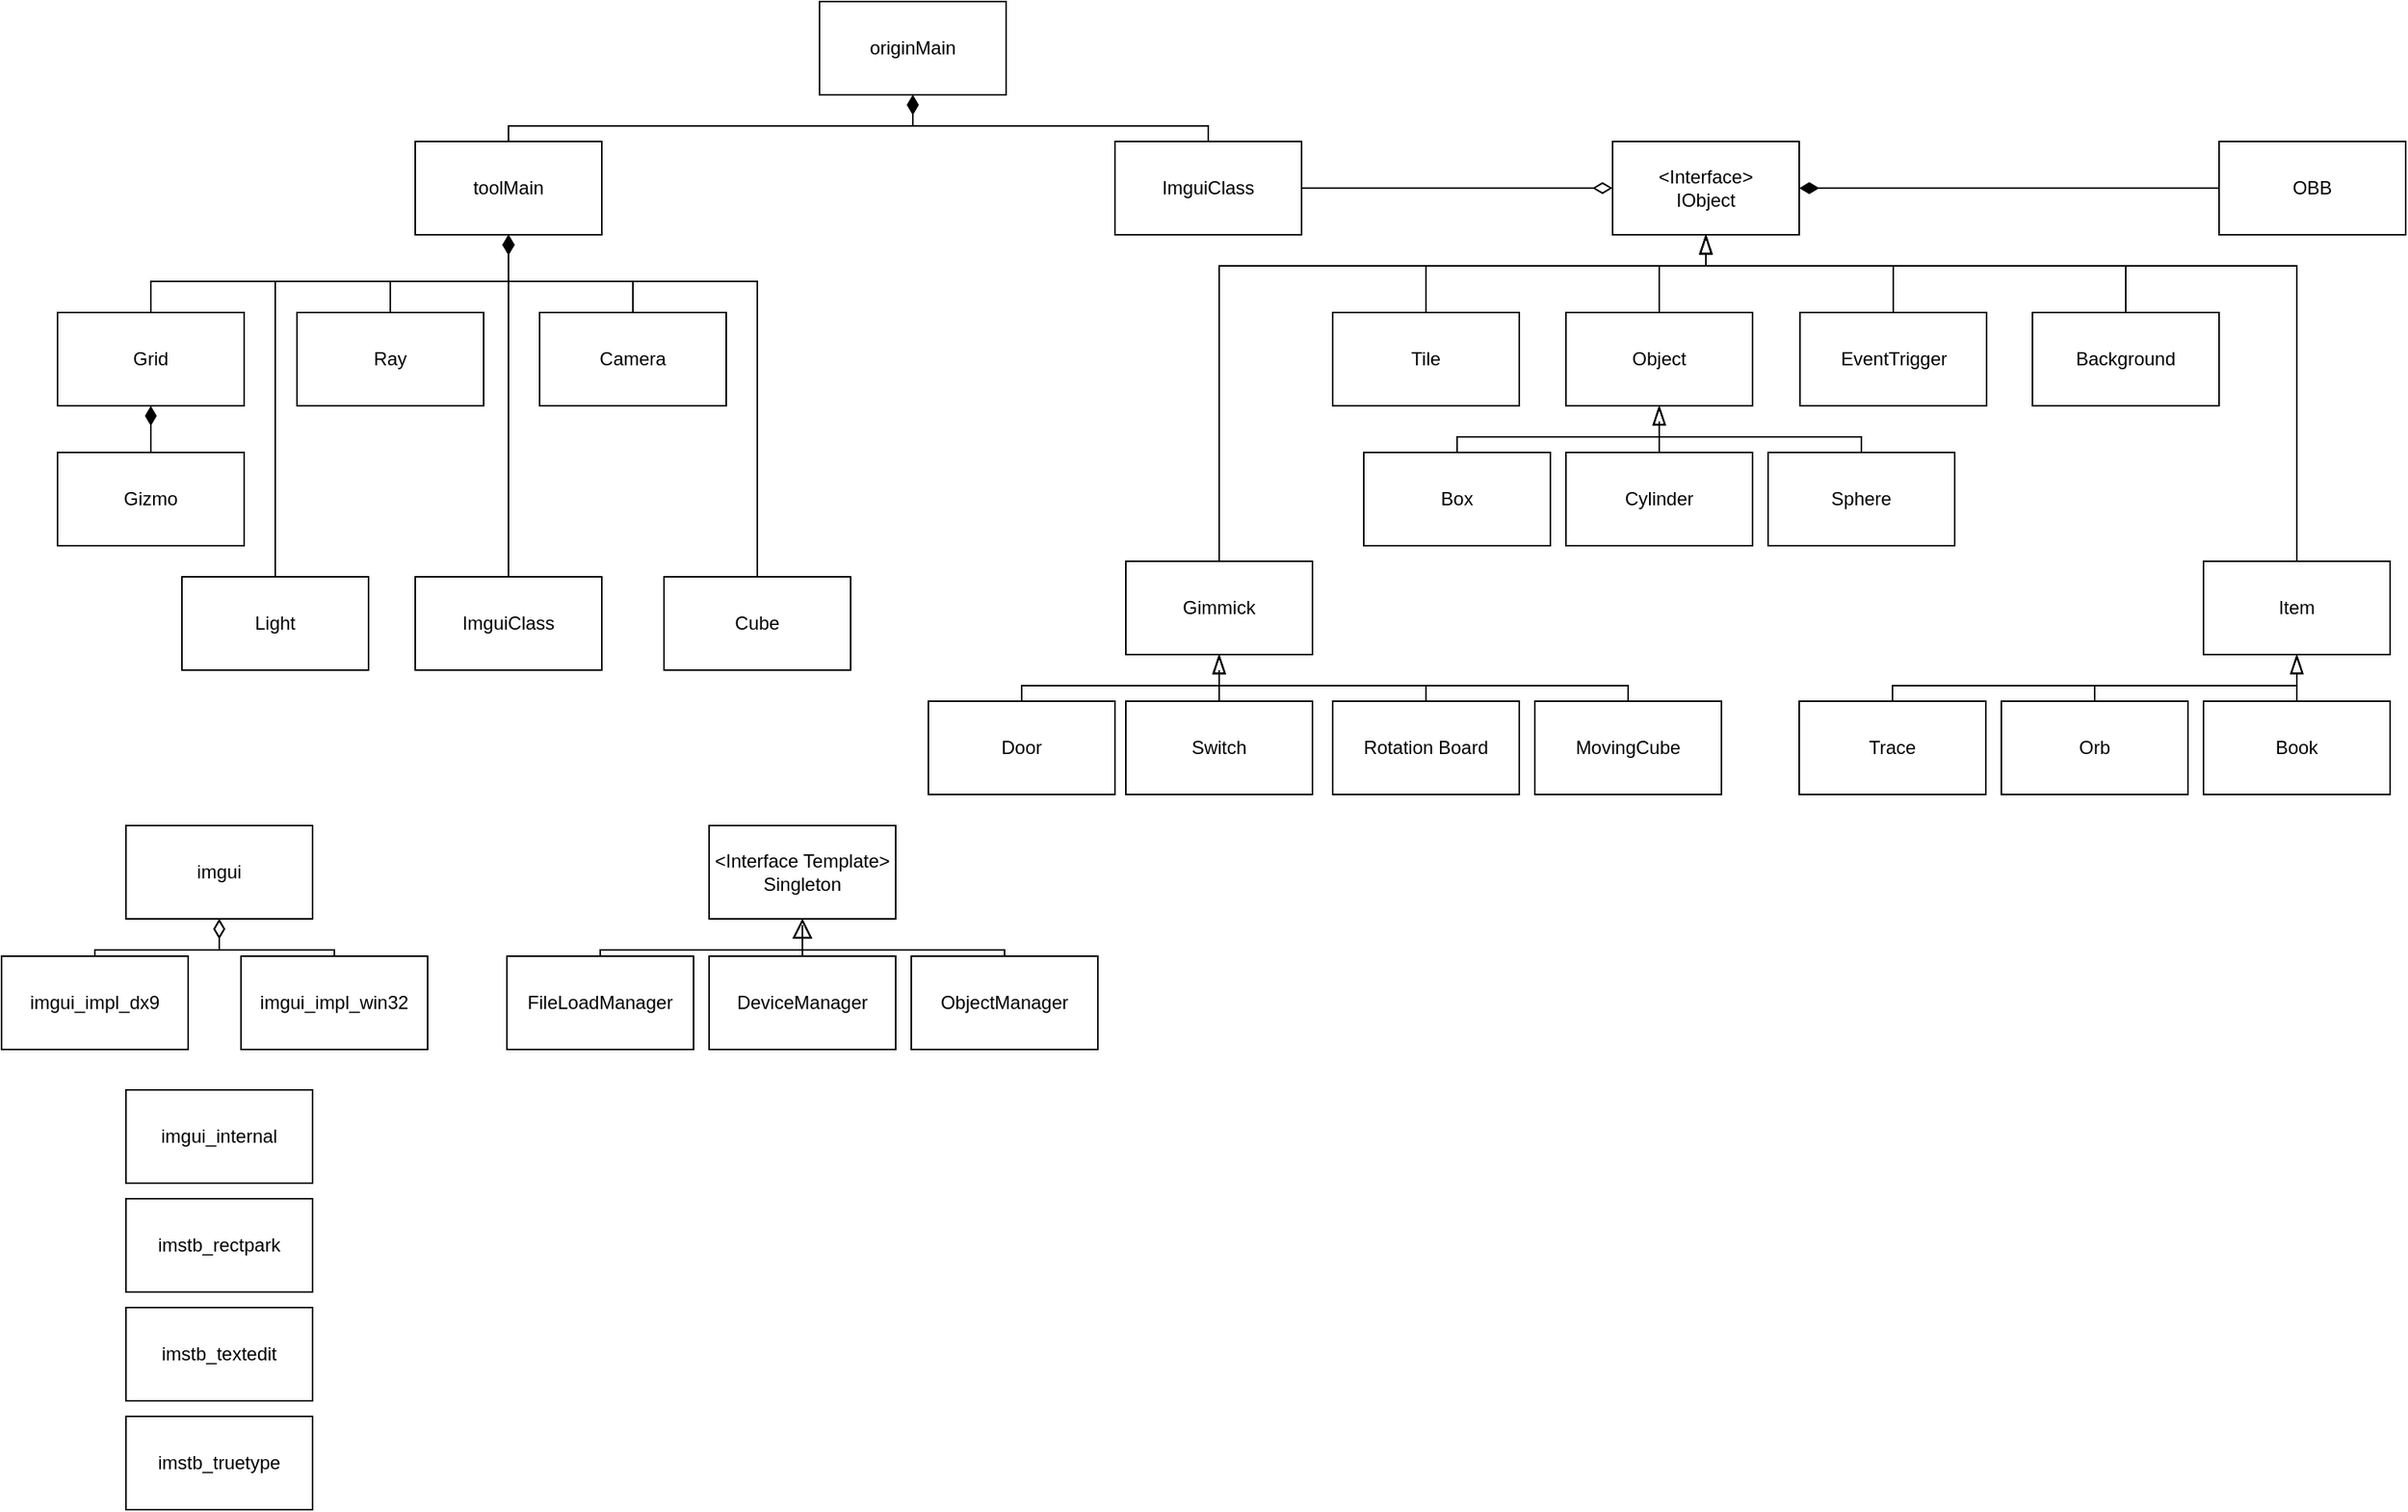 <mxfile version="13.6.2" type="device" pages="3"><diagram id="NQ89EqoyAP7iYpP9flyT" name="maptool"><mxGraphModel dx="1551" dy="1151" grid="1" gridSize="10" guides="1" tooltips="1" connect="1" arrows="1" fold="1" page="1" pageScale="1" pageWidth="827" pageHeight="1169" math="0" shadow="0"><root><mxCell id="0"/><mxCell id="1" parent="0"/><mxCell id="WoX8dIiPZ_LJvQ6sm2_s-66" style="edgeStyle=orthogonalEdgeStyle;rounded=0;orthogonalLoop=1;jettySize=auto;html=1;startArrow=none;startFill=0;endArrow=diamondThin;endFill=1;endSize=10;" parent="1" source="WoX8dIiPZ_LJvQ6sm2_s-1" target="WoX8dIiPZ_LJvQ6sm2_s-12" edge="1"><mxGeometry relative="1" as="geometry"><Array as="points"><mxPoint x="371" y="110"/><mxPoint x="631" y="110"/></Array></mxGeometry></mxCell><mxCell id="WoX8dIiPZ_LJvQ6sm2_s-1" value="toolMain" style="rounded=0;whiteSpace=wrap;html=1;" parent="1" vertex="1"><mxGeometry x="311" y="120" width="120" height="60" as="geometry"/></mxCell><mxCell id="WoX8dIiPZ_LJvQ6sm2_s-60" style="edgeStyle=orthogonalEdgeStyle;rounded=0;orthogonalLoop=1;jettySize=auto;html=1;exitX=0.5;exitY=0;exitDx=0;exitDy=0;entryX=0.5;entryY=1;entryDx=0;entryDy=0;startArrow=none;startFill=0;endArrow=diamondThin;endFill=1;endSize=10;" parent="1" source="WoX8dIiPZ_LJvQ6sm2_s-2" target="WoX8dIiPZ_LJvQ6sm2_s-1" edge="1"><mxGeometry relative="1" as="geometry"><Array as="points"><mxPoint x="141" y="210"/><mxPoint x="371" y="210"/></Array></mxGeometry></mxCell><mxCell id="WoX8dIiPZ_LJvQ6sm2_s-2" value="Grid" style="rounded=0;whiteSpace=wrap;html=1;" parent="1" vertex="1"><mxGeometry x="81" y="230" width="120" height="60" as="geometry"/></mxCell><mxCell id="WoX8dIiPZ_LJvQ6sm2_s-65" style="edgeStyle=orthogonalEdgeStyle;rounded=0;orthogonalLoop=1;jettySize=auto;html=1;exitX=0.5;exitY=0;exitDx=0;exitDy=0;entryX=0.5;entryY=1;entryDx=0;entryDy=0;startArrow=none;startFill=0;endArrow=diamondThin;endFill=1;endSize=10;" parent="1" source="WoX8dIiPZ_LJvQ6sm2_s-3" target="WoX8dIiPZ_LJvQ6sm2_s-1" edge="1"><mxGeometry relative="1" as="geometry"><Array as="points"><mxPoint x="531" y="400"/><mxPoint x="531" y="210"/><mxPoint x="371" y="210"/></Array></mxGeometry></mxCell><mxCell id="WoX8dIiPZ_LJvQ6sm2_s-3" value="Cube" style="rounded=0;whiteSpace=wrap;html=1;" parent="1" vertex="1"><mxGeometry x="471" y="400" width="120" height="60" as="geometry"/></mxCell><mxCell id="WoX8dIiPZ_LJvQ6sm2_s-64" style="edgeStyle=orthogonalEdgeStyle;rounded=0;orthogonalLoop=1;jettySize=auto;html=1;exitX=0.5;exitY=0;exitDx=0;exitDy=0;startArrow=none;startFill=0;endArrow=diamondThin;endFill=1;endSize=10;" parent="1" source="WoX8dIiPZ_LJvQ6sm2_s-4" edge="1"><mxGeometry relative="1" as="geometry"><mxPoint x="371" y="180" as="targetPoint"/><Array as="points"><mxPoint x="451" y="210"/><mxPoint x="371" y="210"/></Array></mxGeometry></mxCell><mxCell id="WoX8dIiPZ_LJvQ6sm2_s-4" value="Camera" style="rounded=0;whiteSpace=wrap;html=1;" parent="1" vertex="1"><mxGeometry x="391" y="230" width="120" height="60" as="geometry"/></mxCell><mxCell id="WoX8dIiPZ_LJvQ6sm2_s-63" style="edgeStyle=orthogonalEdgeStyle;rounded=0;orthogonalLoop=1;jettySize=auto;html=1;exitX=0.5;exitY=0;exitDx=0;exitDy=0;startArrow=none;startFill=0;endArrow=diamondThin;endFill=1;endSize=10;" parent="1" source="WoX8dIiPZ_LJvQ6sm2_s-5" edge="1"><mxGeometry relative="1" as="geometry"><mxPoint x="371" y="180" as="targetPoint"/></mxGeometry></mxCell><mxCell id="WoX8dIiPZ_LJvQ6sm2_s-5" value="ImguiClass" style="rounded=0;whiteSpace=wrap;html=1;" parent="1" vertex="1"><mxGeometry x="311" y="400" width="120" height="60" as="geometry"/></mxCell><mxCell id="WoX8dIiPZ_LJvQ6sm2_s-62" style="edgeStyle=orthogonalEdgeStyle;rounded=0;orthogonalLoop=1;jettySize=auto;html=1;exitX=0.5;exitY=0;exitDx=0;exitDy=0;entryX=0.5;entryY=1;entryDx=0;entryDy=0;startArrow=none;startFill=0;endArrow=diamondThin;endFill=1;endSize=10;" parent="1" source="WoX8dIiPZ_LJvQ6sm2_s-6" target="WoX8dIiPZ_LJvQ6sm2_s-1" edge="1"><mxGeometry relative="1" as="geometry"><Array as="points"><mxPoint x="295" y="210"/><mxPoint x="371" y="210"/></Array></mxGeometry></mxCell><mxCell id="WoX8dIiPZ_LJvQ6sm2_s-6" value="Ray" style="rounded=0;whiteSpace=wrap;html=1;" parent="1" vertex="1"><mxGeometry x="235" y="230" width="120" height="60" as="geometry"/></mxCell><mxCell id="WoX8dIiPZ_LJvQ6sm2_s-61" style="edgeStyle=orthogonalEdgeStyle;rounded=0;orthogonalLoop=1;jettySize=auto;html=1;exitX=0.5;exitY=0;exitDx=0;exitDy=0;startArrow=none;startFill=0;endArrow=diamondThin;endFill=1;endSize=10;" parent="1" source="WoX8dIiPZ_LJvQ6sm2_s-7" edge="1"><mxGeometry relative="1" as="geometry"><mxPoint x="371" y="180" as="targetPoint"/><Array as="points"><mxPoint x="221" y="400"/><mxPoint x="221" y="210"/><mxPoint x="371" y="210"/></Array></mxGeometry></mxCell><mxCell id="WoX8dIiPZ_LJvQ6sm2_s-7" value="Light" style="rounded=0;whiteSpace=wrap;html=1;" parent="1" vertex="1"><mxGeometry x="161" y="400" width="120" height="60" as="geometry"/></mxCell><mxCell id="WoX8dIiPZ_LJvQ6sm2_s-59" style="edgeStyle=orthogonalEdgeStyle;rounded=0;orthogonalLoop=1;jettySize=auto;html=1;exitX=0.5;exitY=0;exitDx=0;exitDy=0;entryX=0.5;entryY=1;entryDx=0;entryDy=0;startArrow=none;startFill=0;endArrow=diamondThin;endFill=1;endSize=10;" parent="1" source="WoX8dIiPZ_LJvQ6sm2_s-9" target="WoX8dIiPZ_LJvQ6sm2_s-2" edge="1"><mxGeometry relative="1" as="geometry"/></mxCell><mxCell id="WoX8dIiPZ_LJvQ6sm2_s-9" value="Gizmo" style="rounded=0;whiteSpace=wrap;html=1;" parent="1" vertex="1"><mxGeometry x="81" y="320" width="120" height="60" as="geometry"/></mxCell><mxCell id="WoX8dIiPZ_LJvQ6sm2_s-67" style="edgeStyle=orthogonalEdgeStyle;rounded=0;orthogonalLoop=1;jettySize=auto;html=1;exitX=0.5;exitY=0;exitDx=0;exitDy=0;entryX=0.5;entryY=1;entryDx=0;entryDy=0;startArrow=none;startFill=0;endArrow=diamondThin;endFill=1;endSize=10;" parent="1" source="WoX8dIiPZ_LJvQ6sm2_s-11" target="WoX8dIiPZ_LJvQ6sm2_s-12" edge="1"><mxGeometry relative="1" as="geometry"><Array as="points"><mxPoint x="821" y="110"/><mxPoint x="631" y="110"/></Array></mxGeometry></mxCell><mxCell id="WoX8dIiPZ_LJvQ6sm2_s-68" style="edgeStyle=orthogonalEdgeStyle;rounded=0;orthogonalLoop=1;jettySize=auto;html=1;exitX=1;exitY=0.5;exitDx=0;exitDy=0;startArrow=none;startFill=0;endArrow=diamondThin;endFill=0;endSize=10;" parent="1" source="WoX8dIiPZ_LJvQ6sm2_s-11" target="WoX8dIiPZ_LJvQ6sm2_s-13" edge="1"><mxGeometry relative="1" as="geometry"/></mxCell><mxCell id="WoX8dIiPZ_LJvQ6sm2_s-11" value="ImguiClass" style="rounded=0;whiteSpace=wrap;html=1;" parent="1" vertex="1"><mxGeometry x="761" y="120" width="120" height="60" as="geometry"/></mxCell><mxCell id="WoX8dIiPZ_LJvQ6sm2_s-12" value="originMain" style="rounded=0;whiteSpace=wrap;html=1;" parent="1" vertex="1"><mxGeometry x="571" y="30" width="120" height="60" as="geometry"/></mxCell><mxCell id="WoX8dIiPZ_LJvQ6sm2_s-13" value="&amp;lt;Interface&amp;gt;&lt;br&gt;IObject" style="rounded=0;whiteSpace=wrap;html=1;" parent="1" vertex="1"><mxGeometry x="1081" y="120" width="120" height="60" as="geometry"/></mxCell><mxCell id="WoX8dIiPZ_LJvQ6sm2_s-69" style="edgeStyle=orthogonalEdgeStyle;rounded=0;orthogonalLoop=1;jettySize=auto;html=1;exitX=0;exitY=0.5;exitDx=0;exitDy=0;entryX=1;entryY=0.5;entryDx=0;entryDy=0;startArrow=none;startFill=0;endArrow=diamondThin;endFill=1;endSize=10;" parent="1" source="WoX8dIiPZ_LJvQ6sm2_s-14" target="WoX8dIiPZ_LJvQ6sm2_s-13" edge="1"><mxGeometry relative="1" as="geometry"/></mxCell><mxCell id="WoX8dIiPZ_LJvQ6sm2_s-14" value="OBB" style="rounded=0;whiteSpace=wrap;html=1;" parent="1" vertex="1"><mxGeometry x="1471" y="120" width="120" height="60" as="geometry"/></mxCell><mxCell id="WoX8dIiPZ_LJvQ6sm2_s-73" style="edgeStyle=orthogonalEdgeStyle;rounded=0;orthogonalLoop=1;jettySize=auto;html=1;exitX=0.5;exitY=0;exitDx=0;exitDy=0;startArrow=none;startFill=0;endArrow=blockThin;endFill=0;endSize=10;" parent="1" source="WoX8dIiPZ_LJvQ6sm2_s-15" edge="1"><mxGeometry relative="1" as="geometry"><mxPoint x="1141" y="180" as="targetPoint"/><Array as="points"><mxPoint x="1411" y="200"/><mxPoint x="1141" y="200"/></Array></mxGeometry></mxCell><mxCell id="WoX8dIiPZ_LJvQ6sm2_s-15" value="Background" style="rounded=0;whiteSpace=wrap;html=1;" parent="1" vertex="1"><mxGeometry x="1351" y="230" width="120" height="60" as="geometry"/></mxCell><mxCell id="WoX8dIiPZ_LJvQ6sm2_s-72" style="edgeStyle=orthogonalEdgeStyle;rounded=0;orthogonalLoop=1;jettySize=auto;html=1;exitX=0.5;exitY=0;exitDx=0;exitDy=0;startArrow=none;startFill=0;endArrow=blockThin;endFill=0;endSize=10;" parent="1" source="WoX8dIiPZ_LJvQ6sm2_s-16" edge="1"><mxGeometry relative="1" as="geometry"><mxPoint x="1141" y="180" as="targetPoint"/><Array as="points"><mxPoint x="1262" y="200"/><mxPoint x="1141" y="200"/></Array></mxGeometry></mxCell><mxCell id="WoX8dIiPZ_LJvQ6sm2_s-16" value="EventTrigger" style="rounded=0;whiteSpace=wrap;html=1;" parent="1" vertex="1"><mxGeometry x="1201.5" y="230" width="120" height="60" as="geometry"/></mxCell><mxCell id="WoX8dIiPZ_LJvQ6sm2_s-71" style="edgeStyle=orthogonalEdgeStyle;rounded=0;orthogonalLoop=1;jettySize=auto;html=1;exitX=0.5;exitY=0;exitDx=0;exitDy=0;startArrow=none;startFill=0;endArrow=blockThin;endFill=0;endSize=10;" parent="1" source="WoX8dIiPZ_LJvQ6sm2_s-17" edge="1"><mxGeometry relative="1" as="geometry"><mxPoint x="1141" y="180" as="targetPoint"/><Array as="points"><mxPoint x="961" y="200"/><mxPoint x="1141" y="200"/></Array></mxGeometry></mxCell><mxCell id="WoX8dIiPZ_LJvQ6sm2_s-17" value="Tile" style="rounded=0;whiteSpace=wrap;html=1;" parent="1" vertex="1"><mxGeometry x="901" y="230" width="120" height="60" as="geometry"/></mxCell><mxCell id="WoX8dIiPZ_LJvQ6sm2_s-70" style="edgeStyle=orthogonalEdgeStyle;rounded=0;orthogonalLoop=1;jettySize=auto;html=1;exitX=0.5;exitY=0;exitDx=0;exitDy=0;entryX=0.5;entryY=1;entryDx=0;entryDy=0;startArrow=none;startFill=0;endArrow=blockThin;endFill=0;endSize=10;" parent="1" source="WoX8dIiPZ_LJvQ6sm2_s-18" target="WoX8dIiPZ_LJvQ6sm2_s-13" edge="1"><mxGeometry relative="1" as="geometry"><Array as="points"><mxPoint x="1111" y="200"/><mxPoint x="1141" y="200"/></Array></mxGeometry></mxCell><mxCell id="eoWAV1KqpS39I5p_EqIt-4" style="edgeStyle=orthogonalEdgeStyle;rounded=0;orthogonalLoop=1;jettySize=auto;html=1;exitX=0.5;exitY=0;exitDx=0;exitDy=0;entryX=0.5;entryY=1;entryDx=0;entryDy=0;endArrow=blockThin;endFill=0;endSize=10;" edge="1" parent="1" source="WoX8dIiPZ_LJvQ6sm2_s-19" target="WoX8dIiPZ_LJvQ6sm2_s-18"><mxGeometry relative="1" as="geometry"><Array as="points"><mxPoint x="1241" y="310"/><mxPoint x="1111" y="310"/></Array></mxGeometry></mxCell><mxCell id="WoX8dIiPZ_LJvQ6sm2_s-19" value="Sphere" style="rounded=0;whiteSpace=wrap;html=1;" parent="1" vertex="1"><mxGeometry x="1181" y="320" width="120" height="60" as="geometry"/></mxCell><mxCell id="eoWAV1KqpS39I5p_EqIt-3" style="edgeStyle=orthogonalEdgeStyle;rounded=0;orthogonalLoop=1;jettySize=auto;html=1;entryX=0.5;entryY=1;entryDx=0;entryDy=0;endArrow=blockThin;endFill=0;endSize=10;" edge="1" parent="1" source="WoX8dIiPZ_LJvQ6sm2_s-20" target="WoX8dIiPZ_LJvQ6sm2_s-18"><mxGeometry relative="1" as="geometry"><Array as="points"><mxPoint x="981" y="310"/><mxPoint x="1111" y="310"/></Array></mxGeometry></mxCell><mxCell id="WoX8dIiPZ_LJvQ6sm2_s-20" value="Box" style="rounded=0;whiteSpace=wrap;html=1;" parent="1" vertex="1"><mxGeometry x="921" y="320" width="120" height="60" as="geometry"/></mxCell><mxCell id="eoWAV1KqpS39I5p_EqIt-2" style="edgeStyle=orthogonalEdgeStyle;rounded=0;orthogonalLoop=1;jettySize=auto;html=1;endArrow=blockThin;endFill=0;endSize=10;" edge="1" parent="1" source="WoX8dIiPZ_LJvQ6sm2_s-21" target="WoX8dIiPZ_LJvQ6sm2_s-18"><mxGeometry relative="1" as="geometry"/></mxCell><mxCell id="WoX8dIiPZ_LJvQ6sm2_s-21" value="Cylinder" style="rounded=0;whiteSpace=wrap;html=1;" parent="1" vertex="1"><mxGeometry x="1051" y="320" width="120" height="60" as="geometry"/></mxCell><mxCell id="WoX8dIiPZ_LJvQ6sm2_s-82" style="edgeStyle=orthogonalEdgeStyle;rounded=0;orthogonalLoop=1;jettySize=auto;html=1;exitX=0.5;exitY=0;exitDx=0;exitDy=0;entryX=0.5;entryY=1;entryDx=0;entryDy=0;startArrow=none;startFill=0;endArrow=blockThin;endFill=0;endSize=10;" parent="1" source="WoX8dIiPZ_LJvQ6sm2_s-22" target="WoX8dIiPZ_LJvQ6sm2_s-13" edge="1"><mxGeometry relative="1" as="geometry"><Array as="points"><mxPoint x="1521" y="200"/><mxPoint x="1141" y="200"/></Array></mxGeometry></mxCell><mxCell id="WoX8dIiPZ_LJvQ6sm2_s-22" value="Item" style="rounded=0;whiteSpace=wrap;html=1;" parent="1" vertex="1"><mxGeometry x="1461" y="390" width="120" height="60" as="geometry"/></mxCell><mxCell id="WoX8dIiPZ_LJvQ6sm2_s-77" style="edgeStyle=orthogonalEdgeStyle;rounded=0;orthogonalLoop=1;jettySize=auto;html=1;exitX=0.5;exitY=0;exitDx=0;exitDy=0;entryX=0.5;entryY=1;entryDx=0;entryDy=0;startArrow=none;startFill=0;endArrow=blockThin;endFill=0;endSize=10;" parent="1" source="WoX8dIiPZ_LJvQ6sm2_s-23" target="WoX8dIiPZ_LJvQ6sm2_s-13" edge="1"><mxGeometry relative="1" as="geometry"><Array as="points"><mxPoint x="828" y="200"/><mxPoint x="1141" y="200"/></Array></mxGeometry></mxCell><mxCell id="WoX8dIiPZ_LJvQ6sm2_s-23" value="Gimmick" style="rounded=0;whiteSpace=wrap;html=1;" parent="1" vertex="1"><mxGeometry x="768" y="390" width="120" height="60" as="geometry"/></mxCell><mxCell id="WoX8dIiPZ_LJvQ6sm2_s-84" style="edgeStyle=orthogonalEdgeStyle;rounded=0;orthogonalLoop=1;jettySize=auto;html=1;exitX=0.5;exitY=0;exitDx=0;exitDy=0;startArrow=none;startFill=0;endArrow=blockThin;endFill=0;endSize=10;" parent="1" source="WoX8dIiPZ_LJvQ6sm2_s-24" edge="1"><mxGeometry relative="1" as="geometry"><mxPoint x="1521" y="450" as="targetPoint"/><Array as="points"><mxPoint x="1391" y="470"/><mxPoint x="1521" y="470"/></Array></mxGeometry></mxCell><mxCell id="WoX8dIiPZ_LJvQ6sm2_s-24" value="Orb" style="rounded=0;whiteSpace=wrap;html=1;" parent="1" vertex="1"><mxGeometry x="1331" y="480" width="120" height="60" as="geometry"/></mxCell><mxCell id="WoX8dIiPZ_LJvQ6sm2_s-85" style="edgeStyle=orthogonalEdgeStyle;rounded=0;orthogonalLoop=1;jettySize=auto;html=1;exitX=0.5;exitY=0;exitDx=0;exitDy=0;startArrow=none;startFill=0;endArrow=blockThin;endFill=0;endSize=10;" parent="1" source="WoX8dIiPZ_LJvQ6sm2_s-25" edge="1"><mxGeometry relative="1" as="geometry"><mxPoint x="1521" y="450" as="targetPoint"/><Array as="points"><mxPoint x="1261" y="470"/><mxPoint x="1521" y="470"/></Array></mxGeometry></mxCell><mxCell id="WoX8dIiPZ_LJvQ6sm2_s-25" value="Trace" style="rounded=0;whiteSpace=wrap;html=1;" parent="1" vertex="1"><mxGeometry x="1201" y="480" width="120" height="60" as="geometry"/></mxCell><mxCell id="WoX8dIiPZ_LJvQ6sm2_s-83" style="edgeStyle=orthogonalEdgeStyle;rounded=0;orthogonalLoop=1;jettySize=auto;html=1;exitX=0.5;exitY=0;exitDx=0;exitDy=0;entryX=0.5;entryY=1;entryDx=0;entryDy=0;startArrow=none;startFill=0;endArrow=blockThin;endFill=0;endSize=10;" parent="1" source="WoX8dIiPZ_LJvQ6sm2_s-26" target="WoX8dIiPZ_LJvQ6sm2_s-22" edge="1"><mxGeometry relative="1" as="geometry"/></mxCell><mxCell id="WoX8dIiPZ_LJvQ6sm2_s-26" value="Book" style="rounded=0;whiteSpace=wrap;html=1;" parent="1" vertex="1"><mxGeometry x="1461" y="480" width="120" height="60" as="geometry"/></mxCell><mxCell id="WoX8dIiPZ_LJvQ6sm2_s-79" value="" style="edgeStyle=orthogonalEdgeStyle;rounded=0;orthogonalLoop=1;jettySize=auto;html=1;startArrow=none;startFill=0;endArrow=blockThin;endFill=0;endSize=10;" parent="1" source="WoX8dIiPZ_LJvQ6sm2_s-27" target="WoX8dIiPZ_LJvQ6sm2_s-23" edge="1"><mxGeometry relative="1" as="geometry"/></mxCell><mxCell id="WoX8dIiPZ_LJvQ6sm2_s-27" value="Switch" style="rounded=0;whiteSpace=wrap;html=1;" parent="1" vertex="1"><mxGeometry x="768" y="480" width="120" height="60" as="geometry"/></mxCell><mxCell id="WoX8dIiPZ_LJvQ6sm2_s-78" style="edgeStyle=orthogonalEdgeStyle;rounded=0;orthogonalLoop=1;jettySize=auto;html=1;exitX=0.5;exitY=0;exitDx=0;exitDy=0;entryX=0.5;entryY=1;entryDx=0;entryDy=0;startArrow=none;startFill=0;endArrow=blockThin;endFill=0;endSize=10;" parent="1" source="WoX8dIiPZ_LJvQ6sm2_s-28" target="WoX8dIiPZ_LJvQ6sm2_s-23" edge="1"><mxGeometry relative="1" as="geometry"><Array as="points"><mxPoint x="701" y="470"/><mxPoint x="828" y="470"/></Array></mxGeometry></mxCell><mxCell id="WoX8dIiPZ_LJvQ6sm2_s-28" value="Door" style="rounded=0;whiteSpace=wrap;html=1;" parent="1" vertex="1"><mxGeometry x="641" y="480" width="120" height="60" as="geometry"/></mxCell><mxCell id="WoX8dIiPZ_LJvQ6sm2_s-80" style="edgeStyle=orthogonalEdgeStyle;rounded=0;orthogonalLoop=1;jettySize=auto;html=1;entryX=0.5;entryY=1;entryDx=0;entryDy=0;startArrow=none;startFill=0;endArrow=blockThin;endFill=0;endSize=10;" parent="1" source="WoX8dIiPZ_LJvQ6sm2_s-29" target="WoX8dIiPZ_LJvQ6sm2_s-23" edge="1"><mxGeometry relative="1" as="geometry"><Array as="points"><mxPoint x="961" y="470"/><mxPoint x="828" y="470"/></Array></mxGeometry></mxCell><mxCell id="WoX8dIiPZ_LJvQ6sm2_s-29" value="Rotation Board" style="rounded=0;whiteSpace=wrap;html=1;" parent="1" vertex="1"><mxGeometry x="901" y="480" width="120" height="60" as="geometry"/></mxCell><mxCell id="WoX8dIiPZ_LJvQ6sm2_s-81" style="edgeStyle=orthogonalEdgeStyle;rounded=0;orthogonalLoop=1;jettySize=auto;html=1;entryX=0.5;entryY=1;entryDx=0;entryDy=0;startArrow=none;startFill=0;endArrow=blockThin;endFill=0;endSize=10;" parent="1" source="WoX8dIiPZ_LJvQ6sm2_s-30" target="WoX8dIiPZ_LJvQ6sm2_s-23" edge="1"><mxGeometry relative="1" as="geometry"><Array as="points"><mxPoint x="1091" y="470"/><mxPoint x="828" y="470"/></Array></mxGeometry></mxCell><mxCell id="WoX8dIiPZ_LJvQ6sm2_s-30" value="MovingCube" style="rounded=0;whiteSpace=wrap;html=1;" parent="1" vertex="1"><mxGeometry x="1031" y="480" width="120" height="60" as="geometry"/></mxCell><mxCell id="WoX8dIiPZ_LJvQ6sm2_s-33" value="imgui" style="rounded=0;whiteSpace=wrap;html=1;" parent="1" vertex="1"><mxGeometry x="125" y="560" width="120" height="60" as="geometry"/></mxCell><mxCell id="WoX8dIiPZ_LJvQ6sm2_s-55" style="edgeStyle=orthogonalEdgeStyle;rounded=0;orthogonalLoop=1;jettySize=auto;html=1;exitX=0.5;exitY=0;exitDx=0;exitDy=0;entryX=0.5;entryY=1;entryDx=0;entryDy=0;startArrow=none;startFill=0;endArrow=diamondThin;endFill=0;endSize=10;" parent="1" source="WoX8dIiPZ_LJvQ6sm2_s-34" target="WoX8dIiPZ_LJvQ6sm2_s-33" edge="1"><mxGeometry relative="1" as="geometry"><Array as="points"><mxPoint x="105" y="640"/><mxPoint x="185" y="640"/></Array></mxGeometry></mxCell><mxCell id="WoX8dIiPZ_LJvQ6sm2_s-34" value="imgui_impl_dx9" style="rounded=0;whiteSpace=wrap;html=1;" parent="1" vertex="1"><mxGeometry x="45" y="644" width="120" height="60" as="geometry"/></mxCell><mxCell id="WoX8dIiPZ_LJvQ6sm2_s-56" style="edgeStyle=orthogonalEdgeStyle;rounded=0;orthogonalLoop=1;jettySize=auto;html=1;exitX=0.5;exitY=0;exitDx=0;exitDy=0;entryX=0.5;entryY=1;entryDx=0;entryDy=0;startArrow=none;startFill=0;endArrow=diamondThin;endFill=0;endSize=10;" parent="1" source="WoX8dIiPZ_LJvQ6sm2_s-35" target="WoX8dIiPZ_LJvQ6sm2_s-33" edge="1"><mxGeometry relative="1" as="geometry"><Array as="points"><mxPoint x="259" y="640"/><mxPoint x="185" y="640"/></Array></mxGeometry></mxCell><mxCell id="WoX8dIiPZ_LJvQ6sm2_s-35" value="imgui_impl_win32" style="rounded=0;whiteSpace=wrap;html=1;" parent="1" vertex="1"><mxGeometry x="199" y="644" width="120" height="60" as="geometry"/></mxCell><mxCell id="WoX8dIiPZ_LJvQ6sm2_s-36" value="imgui_internal" style="rounded=0;whiteSpace=wrap;html=1;" parent="1" vertex="1"><mxGeometry x="125" y="730" width="120" height="60" as="geometry"/></mxCell><mxCell id="WoX8dIiPZ_LJvQ6sm2_s-37" value="imstb_rectpark" style="rounded=0;whiteSpace=wrap;html=1;" parent="1" vertex="1"><mxGeometry x="125" y="800" width="120" height="60" as="geometry"/></mxCell><mxCell id="WoX8dIiPZ_LJvQ6sm2_s-38" value="imstb_textedit" style="rounded=0;whiteSpace=wrap;html=1;" parent="1" vertex="1"><mxGeometry x="125" y="870" width="120" height="60" as="geometry"/></mxCell><mxCell id="WoX8dIiPZ_LJvQ6sm2_s-39" value="imstb_truetype" style="rounded=0;whiteSpace=wrap;html=1;" parent="1" vertex="1"><mxGeometry x="125" y="940" width="120" height="60" as="geometry"/></mxCell><mxCell id="WoX8dIiPZ_LJvQ6sm2_s-47" value="&amp;lt;Interface Template&amp;gt;&lt;br&gt;Singleton" style="rounded=0;whiteSpace=wrap;html=1;" parent="1" vertex="1"><mxGeometry x="500" y="560" width="120" height="60" as="geometry"/></mxCell><mxCell id="WoX8dIiPZ_LJvQ6sm2_s-51" style="edgeStyle=orthogonalEdgeStyle;rounded=0;orthogonalLoop=1;jettySize=auto;html=1;entryX=0.5;entryY=1;entryDx=0;entryDy=0;startArrow=none;startFill=0;endArrow=block;endFill=0;endSize=10;" parent="1" source="WoX8dIiPZ_LJvQ6sm2_s-48" target="WoX8dIiPZ_LJvQ6sm2_s-47" edge="1"><mxGeometry relative="1" as="geometry"/></mxCell><mxCell id="WoX8dIiPZ_LJvQ6sm2_s-48" value="DeviceManager" style="rounded=0;whiteSpace=wrap;html=1;" parent="1" vertex="1"><mxGeometry x="500" y="644" width="120" height="60" as="geometry"/></mxCell><mxCell id="WoX8dIiPZ_LJvQ6sm2_s-54" style="edgeStyle=orthogonalEdgeStyle;rounded=0;orthogonalLoop=1;jettySize=auto;html=1;exitX=0.5;exitY=0;exitDx=0;exitDy=0;entryX=0.5;entryY=1;entryDx=0;entryDy=0;startArrow=none;startFill=0;endArrow=block;endFill=0;endSize=10;" parent="1" source="WoX8dIiPZ_LJvQ6sm2_s-49" target="WoX8dIiPZ_LJvQ6sm2_s-47" edge="1"><mxGeometry relative="1" as="geometry"><Array as="points"><mxPoint x="430" y="640"/><mxPoint x="560" y="640"/></Array></mxGeometry></mxCell><mxCell id="WoX8dIiPZ_LJvQ6sm2_s-49" value="FileLoadManager" style="rounded=0;whiteSpace=wrap;html=1;" parent="1" vertex="1"><mxGeometry x="370" y="644" width="120" height="60" as="geometry"/></mxCell><mxCell id="WoX8dIiPZ_LJvQ6sm2_s-53" style="edgeStyle=orthogonalEdgeStyle;rounded=0;orthogonalLoop=1;jettySize=auto;html=1;exitX=0.5;exitY=0;exitDx=0;exitDy=0;entryX=0.5;entryY=1;entryDx=0;entryDy=0;startArrow=none;startFill=0;endArrow=block;endFill=0;endSize=10;" parent="1" source="WoX8dIiPZ_LJvQ6sm2_s-50" target="WoX8dIiPZ_LJvQ6sm2_s-47" edge="1"><mxGeometry relative="1" as="geometry"><Array as="points"><mxPoint x="690" y="640"/><mxPoint x="560" y="640"/></Array></mxGeometry></mxCell><mxCell id="WoX8dIiPZ_LJvQ6sm2_s-50" value="ObjectManager" style="rounded=0;whiteSpace=wrap;html=1;" parent="1" vertex="1"><mxGeometry x="630" y="644" width="120" height="60" as="geometry"/></mxCell><mxCell id="WoX8dIiPZ_LJvQ6sm2_s-18" value="Object" style="rounded=0;whiteSpace=wrap;html=1;" parent="1" vertex="1"><mxGeometry x="1051" y="230" width="120" height="60" as="geometry"/></mxCell></root></mxGraphModel></diagram><diagram id="gRVaSPkltRgxMXl3qAJE" name="client"><mxGraphModel dx="2740" dy="806" grid="1" gridSize="10" guides="1" tooltips="1" connect="1" arrows="1" fold="1" page="1" pageScale="1" pageWidth="827" pageHeight="1169" math="0" shadow="0"><root><mxCell id="mwovzheJpzp84PYF93v7-0"/><mxCell id="mwovzheJpzp84PYF93v7-1" parent="mwovzheJpzp84PYF93v7-0"/><mxCell id="RHHFYI4cvpeZ9AidGTyO-90" style="edgeStyle=orthogonalEdgeStyle;rounded=0;orthogonalLoop=1;jettySize=auto;html=1;exitX=0.5;exitY=0;exitDx=0;exitDy=0;entryX=0.5;entryY=1;entryDx=0;entryDy=0;endArrow=diamondThin;endFill=1;endSize=10;" edge="1" parent="mwovzheJpzp84PYF93v7-1" source="CSlv9yUWihb5QcDPSpPc-0" target="zVSQhqAkYuH4lsSTNxzK-3"><mxGeometry relative="1" as="geometry"/></mxCell><mxCell id="CSlv9yUWihb5QcDPSpPc-0" value="MainGame" style="rounded=0;whiteSpace=wrap;html=1;" parent="mwovzheJpzp84PYF93v7-1" vertex="1"><mxGeometry x="-1403.5" y="130" width="120" height="60" as="geometry"/></mxCell><mxCell id="RHHFYI4cvpeZ9AidGTyO-84" style="edgeStyle=orthogonalEdgeStyle;rounded=0;orthogonalLoop=1;jettySize=auto;html=1;exitX=0.5;exitY=0;exitDx=0;exitDy=0;entryX=0.5;entryY=1;entryDx=0;entryDy=0;endArrow=diamondThin;endFill=1;endSize=10;" edge="1" parent="mwovzheJpzp84PYF93v7-1" source="CSlv9yUWihb5QcDPSpPc-1" target="CSlv9yUWihb5QcDPSpPc-0"><mxGeometry relative="1" as="geometry"/></mxCell><mxCell id="CSlv9yUWihb5QcDPSpPc-1" value="Camera" style="rounded=0;whiteSpace=wrap;html=1;" parent="mwovzheJpzp84PYF93v7-1" vertex="1"><mxGeometry x="-1403.5" y="220" width="120" height="60" as="geometry"/></mxCell><mxCell id="RHHFYI4cvpeZ9AidGTyO-71" style="edgeStyle=orthogonalEdgeStyle;rounded=0;orthogonalLoop=1;jettySize=auto;html=1;entryX=0.5;entryY=1;entryDx=0;entryDy=0;endArrow=diamondThin;endFill=1;endSize=10;" edge="1" parent="mwovzheJpzp84PYF93v7-1" source="CSlv9yUWihb5QcDPSpPc-2" target="CSlv9yUWihb5QcDPSpPc-0"><mxGeometry relative="1" as="geometry"><Array as="points"><mxPoint x="-943.5" y="210"/><mxPoint x="-1343.5" y="210"/></Array></mxGeometry></mxCell><mxCell id="CSlv9yUWihb5QcDPSpPc-2" value="Grid" style="rounded=0;whiteSpace=wrap;html=1;" parent="mwovzheJpzp84PYF93v7-1" vertex="1"><mxGeometry x="-996.5" y="220" width="120" height="60" as="geometry"/></mxCell><mxCell id="RHHFYI4cvpeZ9AidGTyO-72" style="edgeStyle=orthogonalEdgeStyle;rounded=0;orthogonalLoop=1;jettySize=auto;html=1;exitX=0.5;exitY=0;exitDx=0;exitDy=0;entryX=0.5;entryY=1;entryDx=0;entryDy=0;endArrow=diamondThin;endFill=1;endSize=10;" edge="1" parent="mwovzheJpzp84PYF93v7-1" source="CSlv9yUWihb5QcDPSpPc-3" target="CSlv9yUWihb5QcDPSpPc-2"><mxGeometry relative="1" as="geometry"/></mxCell><mxCell id="CSlv9yUWihb5QcDPSpPc-3" value="Pyramid" style="rounded=0;whiteSpace=wrap;html=1;" parent="mwovzheJpzp84PYF93v7-1" vertex="1"><mxGeometry x="-996.5" y="330" width="120" height="60" as="geometry"/></mxCell><mxCell id="RHHFYI4cvpeZ9AidGTyO-69" style="edgeStyle=orthogonalEdgeStyle;rounded=0;orthogonalLoop=1;jettySize=auto;html=1;entryX=0.5;entryY=1;entryDx=0;entryDy=0;endArrow=diamondThin;endFill=1;endSize=10;exitX=0.5;exitY=0;exitDx=0;exitDy=0;" edge="1" parent="mwovzheJpzp84PYF93v7-1" source="CSlv9yUWihb5QcDPSpPc-4" target="CSlv9yUWihb5QcDPSpPc-0"><mxGeometry relative="1" as="geometry"><Array as="points"><mxPoint x="-1206.5" y="210"/><mxPoint x="-1343.5" y="210"/></Array></mxGeometry></mxCell><mxCell id="CSlv9yUWihb5QcDPSpPc-4" value="UI" style="rounded=0;whiteSpace=wrap;html=1;" parent="mwovzheJpzp84PYF93v7-1" vertex="1"><mxGeometry x="-1266.5" y="220" width="120" height="60" as="geometry"/></mxCell><mxCell id="RHHFYI4cvpeZ9AidGTyO-70" style="edgeStyle=orthogonalEdgeStyle;rounded=0;orthogonalLoop=1;jettySize=auto;html=1;exitX=0.5;exitY=0;exitDx=0;exitDy=0;entryX=0.5;entryY=1;entryDx=0;entryDy=0;endArrow=diamondThin;endFill=1;endSize=10;" edge="1" parent="mwovzheJpzp84PYF93v7-1" source="CSlv9yUWihb5QcDPSpPc-5" target="CSlv9yUWihb5QcDPSpPc-0"><mxGeometry relative="1" as="geometry"><Array as="points"><mxPoint x="-1066.5" y="210"/><mxPoint x="-1343.5" y="210"/></Array></mxGeometry></mxCell><mxCell id="CSlv9yUWihb5QcDPSpPc-5" value="Text" style="rounded=0;whiteSpace=wrap;html=1;" parent="mwovzheJpzp84PYF93v7-1" vertex="1"><mxGeometry x="-1126.5" y="220" width="120" height="60" as="geometry"/></mxCell><mxCell id="RHHFYI4cvpeZ9AidGTyO-79" style="edgeStyle=orthogonalEdgeStyle;rounded=0;orthogonalLoop=1;jettySize=auto;html=1;exitX=0.5;exitY=0;exitDx=0;exitDy=0;endArrow=diamondThin;endFill=1;endSize=10;" edge="1" parent="mwovzheJpzp84PYF93v7-1" source="CSlv9yUWihb5QcDPSpPc-6" target="CSlv9yUWihb5QcDPSpPc-0"><mxGeometry relative="1" as="geometry"><Array as="points"><mxPoint x="-1553.5" y="210"/><mxPoint x="-1343.5" y="210"/></Array></mxGeometry></mxCell><mxCell id="CSlv9yUWihb5QcDPSpPc-6" value="Character" style="rounded=0;whiteSpace=wrap;html=1;" parent="mwovzheJpzp84PYF93v7-1" vertex="1"><mxGeometry x="-1613.5" y="330" width="120" height="60" as="geometry"/></mxCell><mxCell id="RHHFYI4cvpeZ9AidGTyO-67" style="edgeStyle=orthogonalEdgeStyle;rounded=0;orthogonalLoop=1;jettySize=auto;html=1;exitX=0.5;exitY=0;exitDx=0;exitDy=0;endArrow=diamondThin;endFill=1;endSize=10;" edge="1" parent="mwovzheJpzp84PYF93v7-1" source="CSlv9yUWihb5QcDPSpPc-7" target="CSlv9yUWihb5QcDPSpPc-0"><mxGeometry relative="1" as="geometry"><Array as="points"><mxPoint x="-1486.5" y="210"/><mxPoint x="-1343.5" y="210"/></Array></mxGeometry></mxCell><mxCell id="CSlv9yUWihb5QcDPSpPc-7" value="Light" style="rounded=0;whiteSpace=wrap;html=1;" parent="mwovzheJpzp84PYF93v7-1" vertex="1"><mxGeometry x="-1546.5" y="220" width="120" height="60" as="geometry"/></mxCell><mxCell id="RHHFYI4cvpeZ9AidGTyO-78" style="edgeStyle=orthogonalEdgeStyle;rounded=0;orthogonalLoop=1;jettySize=auto;html=1;exitX=0.5;exitY=0;exitDx=0;exitDy=0;entryX=0.5;entryY=1;entryDx=0;entryDy=0;endArrow=diamondThin;endFill=1;endSize=10;" edge="1" parent="mwovzheJpzp84PYF93v7-1" source="zVSQhqAkYuH4lsSTNxzK-0" target="CSlv9yUWihb5QcDPSpPc-0"><mxGeometry relative="1" as="geometry"><Array as="points"><mxPoint x="-1416.5" y="210"/><mxPoint x="-1343.5" y="210"/></Array></mxGeometry></mxCell><mxCell id="zVSQhqAkYuH4lsSTNxzK-0" value="Skydome" style="rounded=0;whiteSpace=wrap;html=1;" parent="mwovzheJpzp84PYF93v7-1" vertex="1"><mxGeometry x="-1476" y="330" width="120" height="60" as="geometry"/></mxCell><mxCell id="RHHFYI4cvpeZ9AidGTyO-87" style="edgeStyle=orthogonalEdgeStyle;rounded=0;orthogonalLoop=1;jettySize=auto;html=1;exitX=0.5;exitY=0;exitDx=0;exitDy=0;entryX=0.5;entryY=1;entryDx=0;entryDy=0;endArrow=diamondThin;endFill=1;endSize=10;" edge="1" parent="mwovzheJpzp84PYF93v7-1" source="zVSQhqAkYuH4lsSTNxzK-1" target="CSlv9yUWihb5QcDPSpPc-0"><mxGeometry relative="1" as="geometry"><Array as="points"><mxPoint x="-1274.5" y="210"/><mxPoint x="-1343.5" y="210"/></Array></mxGeometry></mxCell><mxCell id="zVSQhqAkYuH4lsSTNxzK-1" value="Dragon" style="rounded=0;whiteSpace=wrap;html=1;" parent="mwovzheJpzp84PYF93v7-1" vertex="1"><mxGeometry x="-1334.5" y="330" width="120" height="60" as="geometry"/></mxCell><mxCell id="RHHFYI4cvpeZ9AidGTyO-73" style="edgeStyle=orthogonalEdgeStyle;rounded=0;orthogonalLoop=1;jettySize=auto;html=1;exitX=0.5;exitY=0;exitDx=0;exitDy=0;entryX=0.5;entryY=1;entryDx=0;entryDy=0;endArrow=diamondThin;endFill=1;endSize=10;" edge="1" parent="mwovzheJpzp84PYF93v7-1" source="zVSQhqAkYuH4lsSTNxzK-2" target="CSlv9yUWihb5QcDPSpPc-0"><mxGeometry relative="1" as="geometry"><Array as="points"><mxPoint x="-1135.5" y="210"/><mxPoint x="-1343.5" y="210"/></Array></mxGeometry></mxCell><mxCell id="zVSQhqAkYuH4lsSTNxzK-2" value="Scene" style="rounded=0;whiteSpace=wrap;html=1;" parent="mwovzheJpzp84PYF93v7-1" vertex="1"><mxGeometry x="-1195.5" y="330" width="120" height="60" as="geometry"/></mxCell><mxCell id="zVSQhqAkYuH4lsSTNxzK-3" value="DxTeamProejct" style="rounded=0;whiteSpace=wrap;html=1;" parent="mwovzheJpzp84PYF93v7-1" vertex="1"><mxGeometry x="-1403.5" y="30" width="120" height="60" as="geometry"/></mxCell><mxCell id="zVSQhqAkYuH4lsSTNxzK-4" value="&amp;lt;Interface&amp;gt;&lt;br&gt;IListener" style="rounded=0;whiteSpace=wrap;html=1;" parent="mwovzheJpzp84PYF93v7-1" vertex="1"><mxGeometry x="-590" y="50" width="120" height="60" as="geometry"/></mxCell><mxCell id="RHHFYI4cvpeZ9AidGTyO-32" style="edgeStyle=orthogonalEdgeStyle;rounded=0;orthogonalLoop=1;jettySize=auto;html=1;exitX=0.5;exitY=0;exitDx=0;exitDy=0;entryX=0.5;entryY=1;entryDx=0;entryDy=0;endArrow=blockThin;endFill=0;endSize=10;" edge="1" parent="mwovzheJpzp84PYF93v7-1" source="zVSQhqAkYuH4lsSTNxzK-5" target="RHHFYI4cvpeZ9AidGTyO-29"><mxGeometry relative="1" as="geometry"/></mxCell><mxCell id="zVSQhqAkYuH4lsSTNxzK-5" value="EventManager" style="rounded=0;whiteSpace=wrap;html=1;" parent="mwovzheJpzp84PYF93v7-1" vertex="1"><mxGeometry x="-1034" y="550" width="120" height="60" as="geometry"/></mxCell><mxCell id="RHHFYI4cvpeZ9AidGTyO-35" style="edgeStyle=orthogonalEdgeStyle;rounded=0;orthogonalLoop=1;jettySize=auto;html=1;exitX=0.5;exitY=0;exitDx=0;exitDy=0;endArrow=blockThin;endFill=0;endSize=10;" edge="1" parent="mwovzheJpzp84PYF93v7-1" source="zVSQhqAkYuH4lsSTNxzK-6"><mxGeometry relative="1" as="geometry"><mxPoint x="-530" y="110" as="targetPoint"/></mxGeometry></mxCell><mxCell id="zVSQhqAkYuH4lsSTNxzK-6" value="GameManager" style="rounded=0;whiteSpace=wrap;html=1;" parent="mwovzheJpzp84PYF93v7-1" vertex="1"><mxGeometry x="-590" y="150" width="120" height="60" as="geometry"/></mxCell><mxCell id="RHHFYI4cvpeZ9AidGTyO-36" style="edgeStyle=orthogonalEdgeStyle;rounded=0;orthogonalLoop=1;jettySize=auto;html=1;exitX=0.5;exitY=0;exitDx=0;exitDy=0;endArrow=blockThin;endFill=0;endSize=10;" edge="1" parent="mwovzheJpzp84PYF93v7-1" source="zVSQhqAkYuH4lsSTNxzK-7"><mxGeometry relative="1" as="geometry"><mxPoint x="-530" y="110" as="targetPoint"/></mxGeometry></mxCell><mxCell id="RHHFYI4cvpeZ9AidGTyO-59" style="edgeStyle=orthogonalEdgeStyle;rounded=0;orthogonalLoop=1;jettySize=auto;html=1;exitX=1;exitY=0.5;exitDx=0;exitDy=0;entryX=0;entryY=0.5;entryDx=0;entryDy=0;endArrow=diamondThin;endFill=0;endSize=10;" edge="1" parent="mwovzheJpzp84PYF93v7-1" source="zVSQhqAkYuH4lsSTNxzK-7" target="zVSQhqAkYuH4lsSTNxzK-8"><mxGeometry relative="1" as="geometry"/></mxCell><mxCell id="zVSQhqAkYuH4lsSTNxzK-7" value="Caracter" style="rounded=0;whiteSpace=wrap;html=1;" parent="mwovzheJpzp84PYF93v7-1" vertex="1"><mxGeometry x="-460" y="150" width="120" height="60" as="geometry"/></mxCell><mxCell id="RHHFYI4cvpeZ9AidGTyO-37" style="edgeStyle=orthogonalEdgeStyle;rounded=0;orthogonalLoop=1;jettySize=auto;html=1;exitX=0.5;exitY=0;exitDx=0;exitDy=0;entryX=0.5;entryY=1;entryDx=0;entryDy=0;endArrow=blockThin;endFill=0;endSize=10;" edge="1" parent="mwovzheJpzp84PYF93v7-1" source="zVSQhqAkYuH4lsSTNxzK-8" target="zVSQhqAkYuH4lsSTNxzK-4"><mxGeometry relative="1" as="geometry"/></mxCell><mxCell id="zVSQhqAkYuH4lsSTNxzK-8" value="Dragon" style="rounded=0;whiteSpace=wrap;html=1;" parent="mwovzheJpzp84PYF93v7-1" vertex="1"><mxGeometry x="-300" y="150" width="120" height="60" as="geometry"/></mxCell><mxCell id="RHHFYI4cvpeZ9AidGTyO-61" style="edgeStyle=orthogonalEdgeStyle;rounded=0;orthogonalLoop=1;jettySize=auto;html=1;exitX=0.5;exitY=0;exitDx=0;exitDy=0;endArrow=diamondThin;endFill=0;endSize=10;" edge="1" parent="mwovzheJpzp84PYF93v7-1" source="zVSQhqAkYuH4lsSTNxzK-9"><mxGeometry relative="1" as="geometry"><mxPoint x="-400" y="210" as="targetPoint"/></mxGeometry></mxCell><mxCell id="zVSQhqAkYuH4lsSTNxzK-9" value="Ray" style="rounded=0;whiteSpace=wrap;html=1;" parent="mwovzheJpzp84PYF93v7-1" vertex="1"><mxGeometry x="-520" y="270" width="120" height="60" as="geometry"/></mxCell><mxCell id="RHHFYI4cvpeZ9AidGTyO-62" style="edgeStyle=orthogonalEdgeStyle;rounded=0;orthogonalLoop=1;jettySize=auto;html=1;exitX=0.5;exitY=0;exitDx=0;exitDy=0;endArrow=diamondThin;endFill=0;endSize=10;" edge="1" parent="mwovzheJpzp84PYF93v7-1" source="zVSQhqAkYuH4lsSTNxzK-10"><mxGeometry relative="1" as="geometry"><mxPoint x="-400" y="210" as="targetPoint"/></mxGeometry></mxCell><mxCell id="zVSQhqAkYuH4lsSTNxzK-10" value="SkinnedMesh" style="rounded=0;whiteSpace=wrap;html=1;" parent="mwovzheJpzp84PYF93v7-1" vertex="1"><mxGeometry x="-380" y="270" width="120" height="60" as="geometry"/></mxCell><mxCell id="zVSQhqAkYuH4lsSTNxzK-22" style="edgeStyle=orthogonalEdgeStyle;rounded=0;orthogonalLoop=1;jettySize=auto;html=1;exitX=0.5;exitY=1;exitDx=0;exitDy=0;entryX=0;entryY=0.5;entryDx=0;entryDy=0;startArrow=none;startFill=0;endArrow=diamondThin;endFill=0;endSize=10;startSize=10;" parent="mwovzheJpzp84PYF93v7-1" source="zVSQhqAkYuH4lsSTNxzK-11" target="zVSQhqAkYuH4lsSTNxzK-17" edge="1"><mxGeometry relative="1" as="geometry"/></mxCell><mxCell id="RHHFYI4cvpeZ9AidGTyO-60" style="edgeStyle=orthogonalEdgeStyle;rounded=0;orthogonalLoop=1;jettySize=auto;html=1;exitX=0;exitY=0.5;exitDx=0;exitDy=0;entryX=1;entryY=0.5;entryDx=0;entryDy=0;endArrow=diamondThin;endFill=0;endSize=10;" edge="1" parent="mwovzheJpzp84PYF93v7-1" source="zVSQhqAkYuH4lsSTNxzK-11" target="zVSQhqAkYuH4lsSTNxzK-10"><mxGeometry relative="1" as="geometry"/></mxCell><mxCell id="zVSQhqAkYuH4lsSTNxzK-11" value="OBB" style="rounded=0;whiteSpace=wrap;html=1;" parent="mwovzheJpzp84PYF93v7-1" vertex="1"><mxGeometry x="-220" y="270" width="120" height="60" as="geometry"/></mxCell><mxCell id="RHHFYI4cvpeZ9AidGTyO-63" style="edgeStyle=orthogonalEdgeStyle;rounded=0;orthogonalLoop=1;jettySize=auto;html=1;exitX=0.5;exitY=0;exitDx=0;exitDy=0;endArrow=diamondThin;endFill=0;endSize=10;" edge="1" parent="mwovzheJpzp84PYF93v7-1" source="zVSQhqAkYuH4lsSTNxzK-12" target="zVSQhqAkYuH4lsSTNxzK-10"><mxGeometry relative="1" as="geometry"/></mxCell><mxCell id="zVSQhqAkYuH4lsSTNxzK-12" value="Allocate Hierachy" style="rounded=0;whiteSpace=wrap;html=1;" parent="mwovzheJpzp84PYF93v7-1" vertex="1"><mxGeometry x="-380" y="360" width="120" height="60" as="geometry"/></mxCell><mxCell id="RHHFYI4cvpeZ9AidGTyO-33" style="edgeStyle=orthogonalEdgeStyle;rounded=0;orthogonalLoop=1;jettySize=auto;html=1;exitX=0.5;exitY=0;exitDx=0;exitDy=0;endArrow=blockThin;endFill=0;endSize=10;" edge="1" parent="mwovzheJpzp84PYF93v7-1" source="zVSQhqAkYuH4lsSTNxzK-13" target="zVSQhqAkYuH4lsSTNxzK-4"><mxGeometry relative="1" as="geometry"/></mxCell><mxCell id="zVSQhqAkYuH4lsSTNxzK-13" value="UI" style="rounded=0;whiteSpace=wrap;html=1;" parent="mwovzheJpzp84PYF93v7-1" vertex="1"><mxGeometry x="-850" y="150" width="120" height="60" as="geometry"/></mxCell><mxCell id="RHHFYI4cvpeZ9AidGTyO-34" style="edgeStyle=orthogonalEdgeStyle;rounded=0;orthogonalLoop=1;jettySize=auto;html=1;exitX=0.5;exitY=0;exitDx=0;exitDy=0;entryX=0.5;entryY=1;entryDx=0;entryDy=0;endArrow=blockThin;endFill=0;endSize=10;" edge="1" parent="mwovzheJpzp84PYF93v7-1" source="zVSQhqAkYuH4lsSTNxzK-14" target="zVSQhqAkYuH4lsSTNxzK-4"><mxGeometry relative="1" as="geometry"/></mxCell><mxCell id="zVSQhqAkYuH4lsSTNxzK-14" value="Scene" style="rounded=0;whiteSpace=wrap;html=1;" parent="mwovzheJpzp84PYF93v7-1" vertex="1"><mxGeometry x="-720" y="150" width="120" height="60" as="geometry"/></mxCell><mxCell id="RHHFYI4cvpeZ9AidGTyO-65" style="edgeStyle=orthogonalEdgeStyle;rounded=0;orthogonalLoop=1;jettySize=auto;html=1;endArrow=diamondThin;endFill=1;endSize=10;" edge="1" parent="mwovzheJpzp84PYF93v7-1" source="zVSQhqAkYuH4lsSTNxzK-16" target="RHHFYI4cvpeZ9AidGTyO-64"><mxGeometry relative="1" as="geometry"/></mxCell><mxCell id="zVSQhqAkYuH4lsSTNxzK-16" value="Object" style="rounded=0;whiteSpace=wrap;html=1;" parent="mwovzheJpzp84PYF93v7-1" vertex="1"><mxGeometry y="150" width="120" height="60" as="geometry"/></mxCell><mxCell id="RHHFYI4cvpeZ9AidGTyO-50" style="edgeStyle=orthogonalEdgeStyle;rounded=0;orthogonalLoop=1;jettySize=auto;html=1;exitX=0.5;exitY=0;exitDx=0;exitDy=0;endArrow=blockThin;endFill=0;endSize=10;" edge="1" parent="mwovzheJpzp84PYF93v7-1" source="zVSQhqAkYuH4lsSTNxzK-17"><mxGeometry relative="1" as="geometry"><mxPoint x="60" y="210" as="targetPoint"/></mxGeometry></mxCell><mxCell id="zVSQhqAkYuH4lsSTNxzK-17" value="IObject" style="rounded=0;whiteSpace=wrap;html=1;" parent="mwovzheJpzp84PYF93v7-1" vertex="1"><mxGeometry x="-120" y="400" width="120" height="60" as="geometry"/></mxCell><mxCell id="RHHFYI4cvpeZ9AidGTyO-48" style="edgeStyle=orthogonalEdgeStyle;rounded=0;orthogonalLoop=1;jettySize=auto;html=1;exitX=0.5;exitY=0;exitDx=0;exitDy=0;entryX=0.5;entryY=1;entryDx=0;entryDy=0;endArrow=blockThin;endFill=0;endSize=10;" edge="1" parent="mwovzheJpzp84PYF93v7-1" source="zVSQhqAkYuH4lsSTNxzK-18" target="zVSQhqAkYuH4lsSTNxzK-16"><mxGeometry relative="1" as="geometry"/></mxCell><mxCell id="RHHFYI4cvpeZ9AidGTyO-57" style="edgeStyle=orthogonalEdgeStyle;rounded=0;orthogonalLoop=1;jettySize=auto;html=1;exitX=0;exitY=0.5;exitDx=0;exitDy=0;entryX=1;entryY=0.5;entryDx=0;entryDy=0;endArrow=diamondThin;endFill=0;endSize=10;" edge="1" parent="mwovzheJpzp84PYF93v7-1" source="zVSQhqAkYuH4lsSTNxzK-18" target="zVSQhqAkYuH4lsSTNxzK-17"><mxGeometry relative="1" as="geometry"><Array as="points"><mxPoint x="80" y="300"/><mxPoint x="80" y="320"/><mxPoint x="20" y="320"/><mxPoint x="20" y="430"/></Array></mxGeometry></mxCell><mxCell id="zVSQhqAkYuH4lsSTNxzK-18" value="PObject" style="rounded=0;whiteSpace=wrap;html=1;" parent="mwovzheJpzp84PYF93v7-1" vertex="1"><mxGeometry x="190" y="270" width="120" height="60" as="geometry"/></mxCell><mxCell id="RHHFYI4cvpeZ9AidGTyO-45" style="edgeStyle=orthogonalEdgeStyle;rounded=0;orthogonalLoop=1;jettySize=auto;html=1;exitX=0.5;exitY=0;exitDx=0;exitDy=0;entryX=0.5;entryY=1;entryDx=0;entryDy=0;endArrow=blockThin;endFill=0;endSize=10;" edge="1" parent="mwovzheJpzp84PYF93v7-1" source="zVSQhqAkYuH4lsSTNxzK-19" target="zVSQhqAkYuH4lsSTNxzK-18"><mxGeometry relative="1" as="geometry"/></mxCell><mxCell id="RHHFYI4cvpeZ9AidGTyO-55" style="edgeStyle=orthogonalEdgeStyle;rounded=0;orthogonalLoop=1;jettySize=auto;html=1;entryX=0.55;entryY=1.036;entryDx=0;entryDy=0;entryPerimeter=0;endArrow=diamondThin;endFill=0;endSize=10;" edge="1" parent="mwovzheJpzp84PYF93v7-1" source="zVSQhqAkYuH4lsSTNxzK-19" target="zVSQhqAkYuH4lsSTNxzK-20"><mxGeometry relative="1" as="geometry"><Array as="points"><mxPoint x="100" y="490"/><mxPoint x="406" y="490"/></Array></mxGeometry></mxCell><mxCell id="RHHFYI4cvpeZ9AidGTyO-58" style="edgeStyle=orthogonalEdgeStyle;rounded=0;orthogonalLoop=1;jettySize=auto;html=1;exitX=1;exitY=0.5;exitDx=0;exitDy=0;endArrow=diamondThin;endFill=0;endSize=10;" edge="1" parent="mwovzheJpzp84PYF93v7-1" source="zVSQhqAkYuH4lsSTNxzK-19" target="zVSQhqAkYuH4lsSTNxzK-21"><mxGeometry relative="1" as="geometry"/></mxCell><mxCell id="zVSQhqAkYuH4lsSTNxzK-19" value="Sphere" style="rounded=0;whiteSpace=wrap;html=1;" parent="mwovzheJpzp84PYF93v7-1" vertex="1"><mxGeometry x="40" y="400" width="120" height="60" as="geometry"/></mxCell><mxCell id="RHHFYI4cvpeZ9AidGTyO-47" style="edgeStyle=orthogonalEdgeStyle;rounded=0;orthogonalLoop=1;jettySize=auto;html=1;exitX=0.5;exitY=0;exitDx=0;exitDy=0;endArrow=blockThin;endFill=0;endSize=10;" edge="1" parent="mwovzheJpzp84PYF93v7-1" source="zVSQhqAkYuH4lsSTNxzK-20"><mxGeometry relative="1" as="geometry"><mxPoint x="250" y="330" as="targetPoint"/></mxGeometry></mxCell><mxCell id="zVSQhqAkYuH4lsSTNxzK-20" value="Cylinder" style="rounded=0;whiteSpace=wrap;html=1;" parent="mwovzheJpzp84PYF93v7-1" vertex="1"><mxGeometry x="340" y="400" width="120" height="60" as="geometry"/></mxCell><mxCell id="RHHFYI4cvpeZ9AidGTyO-46" style="edgeStyle=orthogonalEdgeStyle;rounded=0;orthogonalLoop=1;jettySize=auto;html=1;exitX=0.5;exitY=0;exitDx=0;exitDy=0;endArrow=blockThin;endFill=0;endSize=10;" edge="1" parent="mwovzheJpzp84PYF93v7-1" source="zVSQhqAkYuH4lsSTNxzK-21"><mxGeometry relative="1" as="geometry"><mxPoint x="250" y="330" as="targetPoint"/></mxGeometry></mxCell><mxCell id="RHHFYI4cvpeZ9AidGTyO-53" style="edgeStyle=orthogonalEdgeStyle;rounded=0;orthogonalLoop=1;jettySize=auto;html=1;exitX=1;exitY=0.5;exitDx=0;exitDy=0;entryX=0;entryY=0.5;entryDx=0;entryDy=0;endArrow=diamondThin;endFill=0;endSize=10;" edge="1" parent="mwovzheJpzp84PYF93v7-1" source="zVSQhqAkYuH4lsSTNxzK-21" target="zVSQhqAkYuH4lsSTNxzK-20"><mxGeometry relative="1" as="geometry"/></mxCell><mxCell id="zVSQhqAkYuH4lsSTNxzK-21" value="Box" style="rounded=0;whiteSpace=wrap;html=1;" parent="mwovzheJpzp84PYF93v7-1" vertex="1"><mxGeometry x="190" y="400" width="120" height="60" as="geometry"/></mxCell><mxCell id="RHHFYI4cvpeZ9AidGTyO-41" style="edgeStyle=orthogonalEdgeStyle;rounded=0;orthogonalLoop=1;jettySize=auto;html=1;exitX=0.5;exitY=0;exitDx=0;exitDy=0;endArrow=blockThin;endFill=0;endSize=10;" edge="1" parent="mwovzheJpzp84PYF93v7-1" source="RHHFYI4cvpeZ9AidGTyO-0"><mxGeometry relative="1" as="geometry"><mxPoint x="-60" y="460" as="targetPoint"/><Array as="points"><mxPoint x="80" y="510"/><mxPoint x="-60" y="510"/></Array></mxGeometry></mxCell><mxCell id="RHHFYI4cvpeZ9AidGTyO-0" value="Background" style="rounded=0;whiteSpace=wrap;html=1;" vertex="1" parent="mwovzheJpzp84PYF93v7-1"><mxGeometry x="20" y="555" width="120" height="60" as="geometry"/></mxCell><mxCell id="RHHFYI4cvpeZ9AidGTyO-40" style="edgeStyle=orthogonalEdgeStyle;rounded=0;orthogonalLoop=1;jettySize=auto;html=1;exitX=0.5;exitY=0;exitDx=0;exitDy=0;endArrow=blockThin;endFill=0;endSize=10;" edge="1" parent="mwovzheJpzp84PYF93v7-1" source="RHHFYI4cvpeZ9AidGTyO-1"><mxGeometry relative="1" as="geometry"><mxPoint x="-60" y="460" as="targetPoint"/></mxGeometry></mxCell><mxCell id="RHHFYI4cvpeZ9AidGTyO-1" value="EventTrigger" style="rounded=0;whiteSpace=wrap;html=1;" vertex="1" parent="mwovzheJpzp84PYF93v7-1"><mxGeometry x="-120" y="555" width="120" height="60" as="geometry"/></mxCell><mxCell id="RHHFYI4cvpeZ9AidGTyO-39" style="edgeStyle=orthogonalEdgeStyle;rounded=0;orthogonalLoop=1;jettySize=auto;html=1;exitX=0.5;exitY=0;exitDx=0;exitDy=0;endArrow=blockThin;endFill=0;endSize=10;" edge="1" parent="mwovzheJpzp84PYF93v7-1" source="RHHFYI4cvpeZ9AidGTyO-2"><mxGeometry relative="1" as="geometry"><mxPoint x="-60" y="460" as="targetPoint"/><Array as="points"><mxPoint x="-200" y="510"/><mxPoint x="-60" y="510"/></Array></mxGeometry></mxCell><mxCell id="RHHFYI4cvpeZ9AidGTyO-2" value="Tile" style="rounded=0;whiteSpace=wrap;html=1;" vertex="1" parent="mwovzheJpzp84PYF93v7-1"><mxGeometry x="-260" y="555" width="120" height="60" as="geometry"/></mxCell><mxCell id="RHHFYI4cvpeZ9AidGTyO-42" style="edgeStyle=orthogonalEdgeStyle;rounded=0;orthogonalLoop=1;jettySize=auto;html=1;exitX=0.5;exitY=0;exitDx=0;exitDy=0;endArrow=blockThin;endFill=0;endSize=10;" edge="1" parent="mwovzheJpzp84PYF93v7-1" source="RHHFYI4cvpeZ9AidGTyO-3"><mxGeometry relative="1" as="geometry"><mxPoint x="-60" y="460" as="targetPoint"/><Array as="points"><mxPoint x="200" y="510"/><mxPoint x="-60" y="510"/></Array></mxGeometry></mxCell><mxCell id="RHHFYI4cvpeZ9AidGTyO-3" value="Item" style="rounded=0;whiteSpace=wrap;html=1;" vertex="1" parent="mwovzheJpzp84PYF93v7-1"><mxGeometry x="140" y="631" width="120" height="60" as="geometry"/></mxCell><mxCell id="RHHFYI4cvpeZ9AidGTyO-38" style="edgeStyle=orthogonalEdgeStyle;rounded=0;orthogonalLoop=1;jettySize=auto;html=1;exitX=0.5;exitY=0;exitDx=0;exitDy=0;entryX=0.5;entryY=1;entryDx=0;entryDy=0;endArrow=blockThin;endFill=0;endSize=10;" edge="1" parent="mwovzheJpzp84PYF93v7-1" source="RHHFYI4cvpeZ9AidGTyO-4" target="zVSQhqAkYuH4lsSTNxzK-17"><mxGeometry relative="1" as="geometry"><Array as="points"><mxPoint x="-338" y="510"/><mxPoint x="-60" y="510"/></Array></mxGeometry></mxCell><mxCell id="RHHFYI4cvpeZ9AidGTyO-4" value="Gimmick" style="rounded=0;whiteSpace=wrap;html=1;" vertex="1" parent="mwovzheJpzp84PYF93v7-1"><mxGeometry x="-385" y="631" width="120" height="60" as="geometry"/></mxCell><mxCell id="RHHFYI4cvpeZ9AidGTyO-19" style="edgeStyle=orthogonalEdgeStyle;rounded=0;orthogonalLoop=1;jettySize=auto;html=1;exitX=0.5;exitY=0;exitDx=0;exitDy=0;endArrow=blockThin;endFill=0;endSize=10;" edge="1" parent="mwovzheJpzp84PYF93v7-1" source="RHHFYI4cvpeZ9AidGTyO-6"><mxGeometry relative="1" as="geometry"><mxPoint x="200" y="691" as="targetPoint"/></mxGeometry></mxCell><mxCell id="RHHFYI4cvpeZ9AidGTyO-6" value="Orb" style="rounded=0;whiteSpace=wrap;html=1;" vertex="1" parent="mwovzheJpzp84PYF93v7-1"><mxGeometry x="140" y="721" width="120" height="60" as="geometry"/></mxCell><mxCell id="RHHFYI4cvpeZ9AidGTyO-7" style="edgeStyle=orthogonalEdgeStyle;rounded=0;orthogonalLoop=1;jettySize=auto;html=1;exitX=0.5;exitY=0;exitDx=0;exitDy=0;startArrow=none;startFill=0;endArrow=blockThin;endFill=0;endSize=10;" edge="1" parent="mwovzheJpzp84PYF93v7-1" source="RHHFYI4cvpeZ9AidGTyO-8"><mxGeometry relative="1" as="geometry"><mxPoint x="200" y="691" as="targetPoint"/><Array as="points"><mxPoint x="80" y="711"/><mxPoint x="200" y="711"/></Array></mxGeometry></mxCell><mxCell id="RHHFYI4cvpeZ9AidGTyO-8" value="Trace" style="rounded=0;whiteSpace=wrap;html=1;" vertex="1" parent="mwovzheJpzp84PYF93v7-1"><mxGeometry x="10" y="721" width="120" height="60" as="geometry"/></mxCell><mxCell id="RHHFYI4cvpeZ9AidGTyO-9" style="edgeStyle=orthogonalEdgeStyle;rounded=0;orthogonalLoop=1;jettySize=auto;html=1;exitX=0.5;exitY=0;exitDx=0;exitDy=0;entryX=0.5;entryY=1;entryDx=0;entryDy=0;startArrow=none;startFill=0;endArrow=blockThin;endFill=0;endSize=10;" edge="1" parent="mwovzheJpzp84PYF93v7-1" source="RHHFYI4cvpeZ9AidGTyO-10" target="RHHFYI4cvpeZ9AidGTyO-3"><mxGeometry relative="1" as="geometry"><Array as="points"><mxPoint x="340" y="711"/><mxPoint x="200" y="711"/></Array></mxGeometry></mxCell><mxCell id="RHHFYI4cvpeZ9AidGTyO-10" value="Book" style="rounded=0;whiteSpace=wrap;html=1;" vertex="1" parent="mwovzheJpzp84PYF93v7-1"><mxGeometry x="270" y="721" width="120" height="60" as="geometry"/></mxCell><mxCell id="RHHFYI4cvpeZ9AidGTyO-11" value="" style="edgeStyle=orthogonalEdgeStyle;rounded=0;orthogonalLoop=1;jettySize=auto;html=1;startArrow=none;startFill=0;endArrow=blockThin;endFill=0;endSize=10;" edge="1" parent="mwovzheJpzp84PYF93v7-1" source="RHHFYI4cvpeZ9AidGTyO-12" target="RHHFYI4cvpeZ9AidGTyO-4"><mxGeometry relative="1" as="geometry"/></mxCell><mxCell id="RHHFYI4cvpeZ9AidGTyO-12" value="Switch" style="rounded=0;whiteSpace=wrap;html=1;" vertex="1" parent="mwovzheJpzp84PYF93v7-1"><mxGeometry x="-385" y="721" width="120" height="60" as="geometry"/></mxCell><mxCell id="RHHFYI4cvpeZ9AidGTyO-13" style="edgeStyle=orthogonalEdgeStyle;rounded=0;orthogonalLoop=1;jettySize=auto;html=1;exitX=0.5;exitY=0;exitDx=0;exitDy=0;entryX=0.5;entryY=1;entryDx=0;entryDy=0;startArrow=none;startFill=0;endArrow=blockThin;endFill=0;endSize=10;" edge="1" parent="mwovzheJpzp84PYF93v7-1" source="RHHFYI4cvpeZ9AidGTyO-14" target="RHHFYI4cvpeZ9AidGTyO-4"><mxGeometry relative="1" as="geometry"><Array as="points"><mxPoint x="-450" y="711"/><mxPoint x="-325" y="711"/></Array></mxGeometry></mxCell><mxCell id="RHHFYI4cvpeZ9AidGTyO-14" value="Door" style="rounded=0;whiteSpace=wrap;html=1;" vertex="1" parent="mwovzheJpzp84PYF93v7-1"><mxGeometry x="-510" y="721" width="120" height="60" as="geometry"/></mxCell><mxCell id="RHHFYI4cvpeZ9AidGTyO-43" style="edgeStyle=orthogonalEdgeStyle;rounded=0;orthogonalLoop=1;jettySize=auto;html=1;exitX=0.5;exitY=0;exitDx=0;exitDy=0;entryX=0.5;entryY=1;entryDx=0;entryDy=0;endArrow=blockThin;endFill=0;endSize=10;" edge="1" parent="mwovzheJpzp84PYF93v7-1" source="RHHFYI4cvpeZ9AidGTyO-16" target="RHHFYI4cvpeZ9AidGTyO-4"><mxGeometry relative="1" as="geometry"><Array as="points"><mxPoint x="-200" y="711"/><mxPoint x="-325" y="711"/></Array></mxGeometry></mxCell><mxCell id="RHHFYI4cvpeZ9AidGTyO-16" value="Rotation Board" style="rounded=0;whiteSpace=wrap;html=1;" vertex="1" parent="mwovzheJpzp84PYF93v7-1"><mxGeometry x="-260" y="721" width="120" height="60" as="geometry"/></mxCell><mxCell id="RHHFYI4cvpeZ9AidGTyO-44" style="edgeStyle=orthogonalEdgeStyle;rounded=0;orthogonalLoop=1;jettySize=auto;html=1;exitX=0.5;exitY=0;exitDx=0;exitDy=0;entryX=0.5;entryY=1;entryDx=0;entryDy=0;endArrow=blockThin;endFill=0;endSize=10;" edge="1" parent="mwovzheJpzp84PYF93v7-1" source="RHHFYI4cvpeZ9AidGTyO-18" target="RHHFYI4cvpeZ9AidGTyO-4"><mxGeometry relative="1" as="geometry"><Array as="points"><mxPoint x="-75" y="711"/><mxPoint x="-325" y="711"/></Array></mxGeometry></mxCell><mxCell id="RHHFYI4cvpeZ9AidGTyO-18" value="MovingCube" style="rounded=0;whiteSpace=wrap;html=1;" vertex="1" parent="mwovzheJpzp84PYF93v7-1"><mxGeometry x="-135" y="721" width="120" height="60" as="geometry"/></mxCell><mxCell id="RHHFYI4cvpeZ9AidGTyO-20" value="TimeManager" style="rounded=0;whiteSpace=wrap;html=1;" vertex="1" parent="mwovzheJpzp84PYF93v7-1"><mxGeometry x="-1587.5" y="460" width="120" height="60" as="geometry"/></mxCell><mxCell id="RHHFYI4cvpeZ9AidGTyO-21" value="SoundManager" style="rounded=0;whiteSpace=wrap;html=1;" vertex="1" parent="mwovzheJpzp84PYF93v7-1"><mxGeometry x="-1174" y="460" width="120" height="60" as="geometry"/></mxCell><mxCell id="RHHFYI4cvpeZ9AidGTyO-91" style="edgeStyle=orthogonalEdgeStyle;rounded=0;orthogonalLoop=1;jettySize=auto;html=1;exitX=0.5;exitY=0;exitDx=0;exitDy=0;entryX=0.5;entryY=1;entryDx=0;entryDy=0;endArrow=diamondThin;endFill=1;endSize=10;" edge="1" parent="mwovzheJpzp84PYF93v7-1" source="RHHFYI4cvpeZ9AidGTyO-22" target="RHHFYI4cvpeZ9AidGTyO-21"><mxGeometry relative="1" as="geometry"/></mxCell><mxCell id="RHHFYI4cvpeZ9AidGTyO-22" value="fmod" style="rounded=0;whiteSpace=wrap;html=1;" vertex="1" parent="mwovzheJpzp84PYF93v7-1"><mxGeometry x="-1174" y="555" width="120" height="60" as="geometry"/></mxCell><mxCell id="RHHFYI4cvpeZ9AidGTyO-23" value="FileLoadManager" style="rounded=0;whiteSpace=wrap;html=1;" vertex="1" parent="mwovzheJpzp84PYF93v7-1"><mxGeometry x="-1450" y="460" width="120" height="60" as="geometry"/></mxCell><mxCell id="RHHFYI4cvpeZ9AidGTyO-24" value="FontManager" style="rounded=0;whiteSpace=wrap;html=1;" vertex="1" parent="mwovzheJpzp84PYF93v7-1"><mxGeometry x="-1314" y="460" width="120" height="60" as="geometry"/></mxCell><mxCell id="RHHFYI4cvpeZ9AidGTyO-25" value="fmod_dsp" style="rounded=0;whiteSpace=wrap;html=1;" vertex="1" parent="mwovzheJpzp84PYF93v7-1"><mxGeometry x="-1174" y="640" width="120" height="60" as="geometry"/></mxCell><mxCell id="RHHFYI4cvpeZ9AidGTyO-26" value="fmod_memory_info" style="rounded=0;whiteSpace=wrap;html=1;" vertex="1" parent="mwovzheJpzp84PYF93v7-1"><mxGeometry x="-1169.5" y="730" width="120" height="60" as="geometry"/></mxCell><mxCell id="RHHFYI4cvpeZ9AidGTyO-29" value="Singletone" style="rounded=0;whiteSpace=wrap;html=1;" vertex="1" parent="mwovzheJpzp84PYF93v7-1"><mxGeometry x="-1034" y="460" width="120" height="60" as="geometry"/></mxCell><mxCell id="RHHFYI4cvpeZ9AidGTyO-66" style="edgeStyle=orthogonalEdgeStyle;rounded=0;orthogonalLoop=1;jettySize=auto;html=1;entryX=0.5;entryY=1;entryDx=0;entryDy=0;endArrow=diamondThin;endFill=0;endSize=10;" edge="1" parent="mwovzheJpzp84PYF93v7-1" source="RHHFYI4cvpeZ9AidGTyO-30" target="RHHFYI4cvpeZ9AidGTyO-64"><mxGeometry relative="1" as="geometry"/></mxCell><mxCell id="RHHFYI4cvpeZ9AidGTyO-30" value="Ray" style="rounded=0;whiteSpace=wrap;html=1;" vertex="1" parent="mwovzheJpzp84PYF93v7-1"><mxGeometry x="520" y="250" width="120" height="60" as="geometry"/></mxCell><mxCell id="RHHFYI4cvpeZ9AidGTyO-64" value="ObjectManager" style="rounded=0;whiteSpace=wrap;html=1;" vertex="1" parent="mwovzheJpzp84PYF93v7-1"><mxGeometry x="520" y="150" width="120" height="60" as="geometry"/></mxCell></root></mxGraphModel></diagram><diagram name="client_수정본" id="6cP0ETOecT6-BJTDZ5T_"><mxGraphModel dx="3826" dy="1612" grid="1" gridSize="10" guides="1" tooltips="1" connect="1" arrows="1" fold="1" page="1" pageScale="1" pageWidth="827" pageHeight="1169" math="0" shadow="0"><root><mxCell id="yQoRFyZ3HpKdUnut94vU-0"/><mxCell id="yQoRFyZ3HpKdUnut94vU-1" parent="yQoRFyZ3HpKdUnut94vU-0"/><mxCell id="yQoRFyZ3HpKdUnut94vU-2" style="edgeStyle=orthogonalEdgeStyle;rounded=0;orthogonalLoop=1;jettySize=auto;html=1;exitX=0.5;exitY=0;exitDx=0;exitDy=0;entryX=0.5;entryY=1;entryDx=0;entryDy=0;endArrow=diamondThin;endFill=1;endSize=10;" edge="1" parent="yQoRFyZ3HpKdUnut94vU-1" source="yQoRFyZ3HpKdUnut94vU-3" target="yQoRFyZ3HpKdUnut94vU-24"><mxGeometry relative="1" as="geometry"/></mxCell><mxCell id="yQoRFyZ3HpKdUnut94vU-3" value="MainGame" style="rounded=0;whiteSpace=wrap;html=1;" vertex="1" parent="yQoRFyZ3HpKdUnut94vU-1"><mxGeometry x="-1403.5" y="130" width="120" height="60" as="geometry"/></mxCell><mxCell id="yQoRFyZ3HpKdUnut94vU-4" style="edgeStyle=orthogonalEdgeStyle;rounded=0;orthogonalLoop=1;jettySize=auto;html=1;exitX=0.5;exitY=0;exitDx=0;exitDy=0;entryX=0.5;entryY=1;entryDx=0;entryDy=0;endArrow=diamondThin;endFill=1;endSize=10;" edge="1" parent="yQoRFyZ3HpKdUnut94vU-1" source="yQoRFyZ3HpKdUnut94vU-5" target="yQoRFyZ3HpKdUnut94vU-3"><mxGeometry relative="1" as="geometry"/></mxCell><mxCell id="yQoRFyZ3HpKdUnut94vU-5" value="Camera" style="rounded=0;whiteSpace=wrap;html=1;" vertex="1" parent="yQoRFyZ3HpKdUnut94vU-1"><mxGeometry x="-1403.5" y="220" width="120" height="60" as="geometry"/></mxCell><mxCell id="yQoRFyZ3HpKdUnut94vU-10" style="edgeStyle=orthogonalEdgeStyle;rounded=0;orthogonalLoop=1;jettySize=auto;html=1;entryX=0.5;entryY=1;entryDx=0;entryDy=0;endArrow=diamondThin;endFill=1;endSize=10;exitX=0.5;exitY=0;exitDx=0;exitDy=0;" edge="1" parent="yQoRFyZ3HpKdUnut94vU-1" source="yQoRFyZ3HpKdUnut94vU-11" target="yQoRFyZ3HpKdUnut94vU-3"><mxGeometry relative="1" as="geometry"><Array as="points"><mxPoint x="-1206.5" y="210"/><mxPoint x="-1343.5" y="210"/></Array></mxGeometry></mxCell><mxCell id="yQoRFyZ3HpKdUnut94vU-11" value="UI" style="rounded=0;whiteSpace=wrap;html=1;" vertex="1" parent="yQoRFyZ3HpKdUnut94vU-1"><mxGeometry x="-1266.5" y="220" width="120" height="60" as="geometry"/></mxCell><mxCell id="yQoRFyZ3HpKdUnut94vU-12" style="edgeStyle=orthogonalEdgeStyle;rounded=0;orthogonalLoop=1;jettySize=auto;html=1;exitX=0.5;exitY=0;exitDx=0;exitDy=0;entryX=0.5;entryY=1;entryDx=0;entryDy=0;endArrow=diamondThin;endFill=1;endSize=10;" edge="1" parent="yQoRFyZ3HpKdUnut94vU-1" source="yQoRFyZ3HpKdUnut94vU-13" target="yQoRFyZ3HpKdUnut94vU-3"><mxGeometry relative="1" as="geometry"><Array as="points"><mxPoint x="-1066.5" y="210"/><mxPoint x="-1343.5" y="210"/></Array></mxGeometry></mxCell><mxCell id="yQoRFyZ3HpKdUnut94vU-13" value="Text" style="rounded=0;whiteSpace=wrap;html=1;" vertex="1" parent="yQoRFyZ3HpKdUnut94vU-1"><mxGeometry x="-1126.5" y="220" width="120" height="60" as="geometry"/></mxCell><mxCell id="yQoRFyZ3HpKdUnut94vU-14" style="edgeStyle=orthogonalEdgeStyle;rounded=0;orthogonalLoop=1;jettySize=auto;html=1;exitX=0.5;exitY=0;exitDx=0;exitDy=0;endArrow=diamondThin;endFill=1;endSize=10;" edge="1" parent="yQoRFyZ3HpKdUnut94vU-1" source="yQoRFyZ3HpKdUnut94vU-15" target="yQoRFyZ3HpKdUnut94vU-3"><mxGeometry relative="1" as="geometry"><Array as="points"><mxPoint x="-1553.5" y="210"/><mxPoint x="-1343.5" y="210"/></Array></mxGeometry></mxCell><mxCell id="yQoRFyZ3HpKdUnut94vU-15" value="Character" style="rounded=0;whiteSpace=wrap;html=1;" vertex="1" parent="yQoRFyZ3HpKdUnut94vU-1"><mxGeometry x="-1613.5" y="330" width="120" height="60" as="geometry"/></mxCell><mxCell id="yQoRFyZ3HpKdUnut94vU-16" style="edgeStyle=orthogonalEdgeStyle;rounded=0;orthogonalLoop=1;jettySize=auto;html=1;exitX=0.5;exitY=0;exitDx=0;exitDy=0;endArrow=diamondThin;endFill=1;endSize=10;" edge="1" parent="yQoRFyZ3HpKdUnut94vU-1" source="yQoRFyZ3HpKdUnut94vU-17" target="yQoRFyZ3HpKdUnut94vU-3"><mxGeometry relative="1" as="geometry"><Array as="points"><mxPoint x="-1486.5" y="210"/><mxPoint x="-1343.5" y="210"/></Array></mxGeometry></mxCell><mxCell id="yQoRFyZ3HpKdUnut94vU-17" value="Light" style="rounded=0;whiteSpace=wrap;html=1;" vertex="1" parent="yQoRFyZ3HpKdUnut94vU-1"><mxGeometry x="-1546.5" y="220" width="120" height="60" as="geometry"/></mxCell><mxCell id="yQoRFyZ3HpKdUnut94vU-18" style="edgeStyle=orthogonalEdgeStyle;rounded=0;orthogonalLoop=1;jettySize=auto;html=1;exitX=0.5;exitY=0;exitDx=0;exitDy=0;entryX=0.5;entryY=1;entryDx=0;entryDy=0;endArrow=diamondThin;endFill=1;endSize=10;" edge="1" parent="yQoRFyZ3HpKdUnut94vU-1" source="yQoRFyZ3HpKdUnut94vU-19" target="yQoRFyZ3HpKdUnut94vU-3"><mxGeometry relative="1" as="geometry"><Array as="points"><mxPoint x="-1416.5" y="210"/><mxPoint x="-1343.5" y="210"/></Array></mxGeometry></mxCell><mxCell id="yQoRFyZ3HpKdUnut94vU-19" value="Skydome" style="rounded=0;whiteSpace=wrap;html=1;" vertex="1" parent="yQoRFyZ3HpKdUnut94vU-1"><mxGeometry x="-1476" y="330" width="120" height="60" as="geometry"/></mxCell><mxCell id="yQoRFyZ3HpKdUnut94vU-20" style="edgeStyle=orthogonalEdgeStyle;rounded=0;orthogonalLoop=1;jettySize=auto;html=1;exitX=0.5;exitY=0;exitDx=0;exitDy=0;entryX=0.5;entryY=1;entryDx=0;entryDy=0;endArrow=diamondThin;endFill=1;endSize=10;" edge="1" parent="yQoRFyZ3HpKdUnut94vU-1" source="yQoRFyZ3HpKdUnut94vU-21" target="yQoRFyZ3HpKdUnut94vU-3"><mxGeometry relative="1" as="geometry"><Array as="points"><mxPoint x="-1134" y="210"/><mxPoint x="-1343" y="210"/></Array></mxGeometry></mxCell><mxCell id="yQoRFyZ3HpKdUnut94vU-21" value="Dragon" style="rounded=0;whiteSpace=wrap;html=1;" vertex="1" parent="yQoRFyZ3HpKdUnut94vU-1"><mxGeometry x="-1194" y="330" width="120" height="60" as="geometry"/></mxCell><mxCell id="yQoRFyZ3HpKdUnut94vU-22" style="edgeStyle=orthogonalEdgeStyle;rounded=0;orthogonalLoop=1;jettySize=auto;html=1;exitX=0.5;exitY=0;exitDx=0;exitDy=0;entryX=0.5;entryY=1;entryDx=0;entryDy=0;endArrow=diamondThin;endFill=1;endSize=10;" edge="1" parent="yQoRFyZ3HpKdUnut94vU-1" source="yQoRFyZ3HpKdUnut94vU-23" target="yQoRFyZ3HpKdUnut94vU-3"><mxGeometry relative="1" as="geometry"><Array as="points"><mxPoint x="-1000" y="330"/><mxPoint x="-1000" y="210"/><mxPoint x="-1343" y="210"/></Array></mxGeometry></mxCell><mxCell id="yQoRFyZ3HpKdUnut94vU-23" value="Scene" style="rounded=0;whiteSpace=wrap;html=1;" vertex="1" parent="yQoRFyZ3HpKdUnut94vU-1"><mxGeometry x="-1060" y="330" width="120" height="60" as="geometry"/></mxCell><mxCell id="yQoRFyZ3HpKdUnut94vU-24" value="DxTeamProejct" style="rounded=0;whiteSpace=wrap;html=1;" vertex="1" parent="yQoRFyZ3HpKdUnut94vU-1"><mxGeometry x="-1403.5" y="30" width="120" height="60" as="geometry"/></mxCell><mxCell id="yQoRFyZ3HpKdUnut94vU-25" value="&amp;lt;Interface&amp;gt;&lt;br&gt;IListener" style="rounded=0;whiteSpace=wrap;html=1;" vertex="1" parent="yQoRFyZ3HpKdUnut94vU-1"><mxGeometry x="-590" y="50" width="120" height="60" as="geometry"/></mxCell><mxCell id="yQoRFyZ3HpKdUnut94vU-26" style="edgeStyle=orthogonalEdgeStyle;rounded=0;orthogonalLoop=1;jettySize=auto;html=1;exitX=0.5;exitY=0;exitDx=0;exitDy=0;entryX=0.5;entryY=1;entryDx=0;entryDy=0;endArrow=blockThin;endFill=0;endSize=10;" edge="1" parent="yQoRFyZ3HpKdUnut94vU-1" source="yQoRFyZ3HpKdUnut94vU-27" target="yQoRFyZ3HpKdUnut94vU-96"><mxGeometry relative="1" as="geometry"/></mxCell><mxCell id="yQoRFyZ3HpKdUnut94vU-27" value="EventManager" style="rounded=0;whiteSpace=wrap;html=1;" vertex="1" parent="yQoRFyZ3HpKdUnut94vU-1"><mxGeometry x="-1034" y="550" width="120" height="60" as="geometry"/></mxCell><mxCell id="yQoRFyZ3HpKdUnut94vU-28" style="edgeStyle=orthogonalEdgeStyle;rounded=0;orthogonalLoop=1;jettySize=auto;html=1;exitX=0.5;exitY=0;exitDx=0;exitDy=0;endArrow=blockThin;endFill=0;endSize=10;" edge="1" parent="yQoRFyZ3HpKdUnut94vU-1" source="yQoRFyZ3HpKdUnut94vU-29"><mxGeometry relative="1" as="geometry"><mxPoint x="-530" y="110" as="targetPoint"/></mxGeometry></mxCell><mxCell id="yQoRFyZ3HpKdUnut94vU-29" value="GameManager" style="rounded=0;whiteSpace=wrap;html=1;" vertex="1" parent="yQoRFyZ3HpKdUnut94vU-1"><mxGeometry x="-590" y="150" width="120" height="60" as="geometry"/></mxCell><mxCell id="yQoRFyZ3HpKdUnut94vU-30" style="edgeStyle=orthogonalEdgeStyle;rounded=0;orthogonalLoop=1;jettySize=auto;html=1;exitX=0.5;exitY=0;exitDx=0;exitDy=0;endArrow=blockThin;endFill=0;endSize=10;" edge="1" parent="yQoRFyZ3HpKdUnut94vU-1" source="yQoRFyZ3HpKdUnut94vU-32"><mxGeometry relative="1" as="geometry"><mxPoint x="-530" y="110" as="targetPoint"/></mxGeometry></mxCell><mxCell id="yQoRFyZ3HpKdUnut94vU-32" value="Caracter" style="rounded=0;whiteSpace=wrap;html=1;" vertex="1" parent="yQoRFyZ3HpKdUnut94vU-1"><mxGeometry x="-460" y="150" width="120" height="60" as="geometry"/></mxCell><mxCell id="yQoRFyZ3HpKdUnut94vU-33" style="edgeStyle=orthogonalEdgeStyle;rounded=0;orthogonalLoop=1;jettySize=auto;html=1;exitX=0.5;exitY=0;exitDx=0;exitDy=0;entryX=0.5;entryY=1;entryDx=0;entryDy=0;endArrow=blockThin;endFill=0;endSize=10;" edge="1" parent="yQoRFyZ3HpKdUnut94vU-1" source="yQoRFyZ3HpKdUnut94vU-34" target="yQoRFyZ3HpKdUnut94vU-25"><mxGeometry relative="1" as="geometry"/></mxCell><mxCell id="yQoRFyZ3HpKdUnut94vU-34" value="Dragon" style="rounded=0;whiteSpace=wrap;html=1;" vertex="1" parent="yQoRFyZ3HpKdUnut94vU-1"><mxGeometry x="-330" y="150" width="120" height="60" as="geometry"/></mxCell><mxCell id="yQoRFyZ3HpKdUnut94vU-35" style="edgeStyle=orthogonalEdgeStyle;rounded=0;orthogonalLoop=1;jettySize=auto;html=1;exitX=0.5;exitY=0;exitDx=0;exitDy=0;endArrow=diamondThin;endFill=0;endSize=10;" edge="1" parent="yQoRFyZ3HpKdUnut94vU-1" source="yQoRFyZ3HpKdUnut94vU-36"><mxGeometry relative="1" as="geometry"><mxPoint x="-400" y="210" as="targetPoint"/></mxGeometry></mxCell><mxCell id="yQoRFyZ3HpKdUnut94vU-36" value="Ray" style="rounded=0;whiteSpace=wrap;html=1;" vertex="1" parent="yQoRFyZ3HpKdUnut94vU-1"><mxGeometry x="-520" y="270" width="120" height="60" as="geometry"/></mxCell><mxCell id="yQoRFyZ3HpKdUnut94vU-37" style="edgeStyle=orthogonalEdgeStyle;rounded=0;orthogonalLoop=1;jettySize=auto;html=1;exitX=0.5;exitY=0;exitDx=0;exitDy=0;endArrow=diamondThin;endFill=0;endSize=10;" edge="1" parent="yQoRFyZ3HpKdUnut94vU-1" source="yQoRFyZ3HpKdUnut94vU-38"><mxGeometry relative="1" as="geometry"><mxPoint x="-400" y="210" as="targetPoint"/></mxGeometry></mxCell><mxCell id="yQoRFyZ3HpKdUnut94vU-38" value="SkinnedMesh" style="rounded=0;whiteSpace=wrap;html=1;" vertex="1" parent="yQoRFyZ3HpKdUnut94vU-1"><mxGeometry x="-380" y="270" width="120" height="60" as="geometry"/></mxCell><mxCell id="yQoRFyZ3HpKdUnut94vU-39" style="edgeStyle=orthogonalEdgeStyle;rounded=0;orthogonalLoop=1;jettySize=auto;html=1;exitX=0.5;exitY=1;exitDx=0;exitDy=0;entryX=0;entryY=0.5;entryDx=0;entryDy=0;startArrow=none;startFill=0;endArrow=diamondThin;endFill=0;endSize=10;startSize=10;" edge="1" parent="yQoRFyZ3HpKdUnut94vU-1" source="yQoRFyZ3HpKdUnut94vU-41" target="yQoRFyZ3HpKdUnut94vU-51"><mxGeometry relative="1" as="geometry"/></mxCell><mxCell id="yQoRFyZ3HpKdUnut94vU-40" style="edgeStyle=orthogonalEdgeStyle;rounded=0;orthogonalLoop=1;jettySize=auto;html=1;exitX=0;exitY=0.5;exitDx=0;exitDy=0;entryX=1;entryY=0.5;entryDx=0;entryDy=0;endArrow=diamondThin;endFill=0;endSize=10;" edge="1" parent="yQoRFyZ3HpKdUnut94vU-1" source="yQoRFyZ3HpKdUnut94vU-41" target="yQoRFyZ3HpKdUnut94vU-38"><mxGeometry relative="1" as="geometry"/></mxCell><mxCell id="yQoRFyZ3HpKdUnut94vU-41" value="OBB" style="rounded=0;whiteSpace=wrap;html=1;" vertex="1" parent="yQoRFyZ3HpKdUnut94vU-1"><mxGeometry x="-220" y="270" width="120" height="60" as="geometry"/></mxCell><mxCell id="yQoRFyZ3HpKdUnut94vU-42" style="edgeStyle=orthogonalEdgeStyle;rounded=0;orthogonalLoop=1;jettySize=auto;html=1;exitX=0.5;exitY=0;exitDx=0;exitDy=0;endArrow=diamondThin;endFill=0;endSize=10;" edge="1" parent="yQoRFyZ3HpKdUnut94vU-1" source="yQoRFyZ3HpKdUnut94vU-43" target="yQoRFyZ3HpKdUnut94vU-38"><mxGeometry relative="1" as="geometry"/></mxCell><mxCell id="yQoRFyZ3HpKdUnut94vU-43" value="Allocate Hierachy" style="rounded=0;whiteSpace=wrap;html=1;" vertex="1" parent="yQoRFyZ3HpKdUnut94vU-1"><mxGeometry x="-380" y="360" width="120" height="60" as="geometry"/></mxCell><mxCell id="yQoRFyZ3HpKdUnut94vU-44" style="edgeStyle=orthogonalEdgeStyle;rounded=0;orthogonalLoop=1;jettySize=auto;html=1;exitX=0.5;exitY=0;exitDx=0;exitDy=0;endArrow=blockThin;endFill=0;endSize=10;" edge="1" parent="yQoRFyZ3HpKdUnut94vU-1" source="yQoRFyZ3HpKdUnut94vU-45" target="yQoRFyZ3HpKdUnut94vU-25"><mxGeometry relative="1" as="geometry"/></mxCell><mxCell id="yQoRFyZ3HpKdUnut94vU-45" value="UI" style="rounded=0;whiteSpace=wrap;html=1;" vertex="1" parent="yQoRFyZ3HpKdUnut94vU-1"><mxGeometry x="-850" y="150" width="120" height="60" as="geometry"/></mxCell><mxCell id="yQoRFyZ3HpKdUnut94vU-46" style="edgeStyle=orthogonalEdgeStyle;rounded=0;orthogonalLoop=1;jettySize=auto;html=1;exitX=0.5;exitY=0;exitDx=0;exitDy=0;entryX=0.5;entryY=1;entryDx=0;entryDy=0;endArrow=blockThin;endFill=0;endSize=10;" edge="1" parent="yQoRFyZ3HpKdUnut94vU-1" source="yQoRFyZ3HpKdUnut94vU-47" target="yQoRFyZ3HpKdUnut94vU-25"><mxGeometry relative="1" as="geometry"/></mxCell><mxCell id="yQoRFyZ3HpKdUnut94vU-47" value="Scene" style="rounded=0;whiteSpace=wrap;html=1;" vertex="1" parent="yQoRFyZ3HpKdUnut94vU-1"><mxGeometry x="-720" y="150" width="120" height="60" as="geometry"/></mxCell><mxCell id="yQoRFyZ3HpKdUnut94vU-48" style="edgeStyle=orthogonalEdgeStyle;rounded=0;orthogonalLoop=1;jettySize=auto;html=1;endArrow=diamondThin;endFill=1;endSize=10;" edge="1" parent="yQoRFyZ3HpKdUnut94vU-1" source="yQoRFyZ3HpKdUnut94vU-49" target="yQoRFyZ3HpKdUnut94vU-99"><mxGeometry relative="1" as="geometry"/></mxCell><mxCell id="yQoRFyZ3HpKdUnut94vU-49" value="Object" style="rounded=0;whiteSpace=wrap;html=1;" vertex="1" parent="yQoRFyZ3HpKdUnut94vU-1"><mxGeometry y="150" width="120" height="60" as="geometry"/></mxCell><mxCell id="yQoRFyZ3HpKdUnut94vU-50" style="edgeStyle=orthogonalEdgeStyle;rounded=0;orthogonalLoop=1;jettySize=auto;html=1;exitX=0.5;exitY=0;exitDx=0;exitDy=0;endArrow=blockThin;endFill=0;endSize=10;" edge="1" parent="yQoRFyZ3HpKdUnut94vU-1" source="yQoRFyZ3HpKdUnut94vU-51"><mxGeometry relative="1" as="geometry"><mxPoint x="60" y="210" as="targetPoint"/></mxGeometry></mxCell><mxCell id="yQoRFyZ3HpKdUnut94vU-51" value="IObject" style="rounded=0;whiteSpace=wrap;html=1;" vertex="1" parent="yQoRFyZ3HpKdUnut94vU-1"><mxGeometry x="-120" y="400" width="120" height="60" as="geometry"/></mxCell><mxCell id="yQoRFyZ3HpKdUnut94vU-52" style="edgeStyle=orthogonalEdgeStyle;rounded=0;orthogonalLoop=1;jettySize=auto;html=1;exitX=0.5;exitY=0;exitDx=0;exitDy=0;entryX=0.5;entryY=1;entryDx=0;entryDy=0;endArrow=blockThin;endFill=0;endSize=10;" edge="1" parent="yQoRFyZ3HpKdUnut94vU-1" source="yQoRFyZ3HpKdUnut94vU-54" target="yQoRFyZ3HpKdUnut94vU-49"><mxGeometry relative="1" as="geometry"/></mxCell><mxCell id="yQoRFyZ3HpKdUnut94vU-53" style="edgeStyle=orthogonalEdgeStyle;rounded=0;orthogonalLoop=1;jettySize=auto;html=1;exitX=0;exitY=0.5;exitDx=0;exitDy=0;entryX=1;entryY=0.5;entryDx=0;entryDy=0;endArrow=diamondThin;endFill=0;endSize=10;" edge="1" parent="yQoRFyZ3HpKdUnut94vU-1" source="yQoRFyZ3HpKdUnut94vU-54" target="yQoRFyZ3HpKdUnut94vU-51"><mxGeometry relative="1" as="geometry"><Array as="points"><mxPoint x="80" y="300"/><mxPoint x="80" y="320"/><mxPoint x="20" y="320"/><mxPoint x="20" y="430"/></Array></mxGeometry></mxCell><mxCell id="yQoRFyZ3HpKdUnut94vU-54" value="PObject" style="rounded=0;whiteSpace=wrap;html=1;" vertex="1" parent="yQoRFyZ3HpKdUnut94vU-1"><mxGeometry x="190" y="270" width="120" height="60" as="geometry"/></mxCell><mxCell id="yQoRFyZ3HpKdUnut94vU-55" style="edgeStyle=orthogonalEdgeStyle;rounded=0;orthogonalLoop=1;jettySize=auto;html=1;exitX=0.5;exitY=0;exitDx=0;exitDy=0;entryX=0.5;entryY=1;entryDx=0;entryDy=0;endArrow=blockThin;endFill=0;endSize=10;" edge="1" parent="yQoRFyZ3HpKdUnut94vU-1" source="yQoRFyZ3HpKdUnut94vU-58" target="yQoRFyZ3HpKdUnut94vU-54"><mxGeometry relative="1" as="geometry"/></mxCell><mxCell id="yQoRFyZ3HpKdUnut94vU-56" style="edgeStyle=orthogonalEdgeStyle;rounded=0;orthogonalLoop=1;jettySize=auto;html=1;entryX=0.55;entryY=1.036;entryDx=0;entryDy=0;entryPerimeter=0;endArrow=diamondThin;endFill=0;endSize=10;" edge="1" parent="yQoRFyZ3HpKdUnut94vU-1" source="yQoRFyZ3HpKdUnut94vU-58" target="yQoRFyZ3HpKdUnut94vU-60"><mxGeometry relative="1" as="geometry"><Array as="points"><mxPoint x="100" y="490"/><mxPoint x="406" y="490"/></Array></mxGeometry></mxCell><mxCell id="yQoRFyZ3HpKdUnut94vU-57" style="edgeStyle=orthogonalEdgeStyle;rounded=0;orthogonalLoop=1;jettySize=auto;html=1;exitX=1;exitY=0.5;exitDx=0;exitDy=0;endArrow=diamondThin;endFill=0;endSize=10;" edge="1" parent="yQoRFyZ3HpKdUnut94vU-1" source="yQoRFyZ3HpKdUnut94vU-58" target="yQoRFyZ3HpKdUnut94vU-63"><mxGeometry relative="1" as="geometry"/></mxCell><mxCell id="yQoRFyZ3HpKdUnut94vU-58" value="Sphere" style="rounded=0;whiteSpace=wrap;html=1;" vertex="1" parent="yQoRFyZ3HpKdUnut94vU-1"><mxGeometry x="40" y="400" width="120" height="60" as="geometry"/></mxCell><mxCell id="yQoRFyZ3HpKdUnut94vU-59" style="edgeStyle=orthogonalEdgeStyle;rounded=0;orthogonalLoop=1;jettySize=auto;html=1;exitX=0.5;exitY=0;exitDx=0;exitDy=0;endArrow=blockThin;endFill=0;endSize=10;" edge="1" parent="yQoRFyZ3HpKdUnut94vU-1" source="yQoRFyZ3HpKdUnut94vU-60"><mxGeometry relative="1" as="geometry"><mxPoint x="250" y="330" as="targetPoint"/></mxGeometry></mxCell><mxCell id="yQoRFyZ3HpKdUnut94vU-60" value="Cylinder" style="rounded=0;whiteSpace=wrap;html=1;" vertex="1" parent="yQoRFyZ3HpKdUnut94vU-1"><mxGeometry x="340" y="400" width="120" height="60" as="geometry"/></mxCell><mxCell id="yQoRFyZ3HpKdUnut94vU-61" style="edgeStyle=orthogonalEdgeStyle;rounded=0;orthogonalLoop=1;jettySize=auto;html=1;exitX=0.5;exitY=0;exitDx=0;exitDy=0;endArrow=blockThin;endFill=0;endSize=10;" edge="1" parent="yQoRFyZ3HpKdUnut94vU-1" source="yQoRFyZ3HpKdUnut94vU-63"><mxGeometry relative="1" as="geometry"><mxPoint x="250" y="330" as="targetPoint"/></mxGeometry></mxCell><mxCell id="yQoRFyZ3HpKdUnut94vU-62" style="edgeStyle=orthogonalEdgeStyle;rounded=0;orthogonalLoop=1;jettySize=auto;html=1;exitX=1;exitY=0.5;exitDx=0;exitDy=0;entryX=0;entryY=0.5;entryDx=0;entryDy=0;endArrow=diamondThin;endFill=0;endSize=10;" edge="1" parent="yQoRFyZ3HpKdUnut94vU-1" source="yQoRFyZ3HpKdUnut94vU-63" target="yQoRFyZ3HpKdUnut94vU-60"><mxGeometry relative="1" as="geometry"/></mxCell><mxCell id="yQoRFyZ3HpKdUnut94vU-63" value="Box" style="rounded=0;whiteSpace=wrap;html=1;" vertex="1" parent="yQoRFyZ3HpKdUnut94vU-1"><mxGeometry x="190" y="400" width="120" height="60" as="geometry"/></mxCell><mxCell id="yQoRFyZ3HpKdUnut94vU-64" style="edgeStyle=orthogonalEdgeStyle;rounded=0;orthogonalLoop=1;jettySize=auto;html=1;exitX=0.5;exitY=0;exitDx=0;exitDy=0;endArrow=blockThin;endFill=0;endSize=10;" edge="1" parent="yQoRFyZ3HpKdUnut94vU-1" source="yQoRFyZ3HpKdUnut94vU-65"><mxGeometry relative="1" as="geometry"><mxPoint x="-60" y="460" as="targetPoint"/><Array as="points"><mxPoint x="80" y="510"/><mxPoint x="-60" y="510"/></Array></mxGeometry></mxCell><mxCell id="yQoRFyZ3HpKdUnut94vU-65" value="Background" style="rounded=0;whiteSpace=wrap;html=1;" vertex="1" parent="yQoRFyZ3HpKdUnut94vU-1"><mxGeometry x="20" y="555" width="120" height="60" as="geometry"/></mxCell><mxCell id="yQoRFyZ3HpKdUnut94vU-66" style="edgeStyle=orthogonalEdgeStyle;rounded=0;orthogonalLoop=1;jettySize=auto;html=1;exitX=0.5;exitY=0;exitDx=0;exitDy=0;endArrow=blockThin;endFill=0;endSize=10;" edge="1" parent="yQoRFyZ3HpKdUnut94vU-1" source="yQoRFyZ3HpKdUnut94vU-67"><mxGeometry relative="1" as="geometry"><mxPoint x="-60" y="460" as="targetPoint"/></mxGeometry></mxCell><mxCell id="yQoRFyZ3HpKdUnut94vU-67" value="EventTrigger" style="rounded=0;whiteSpace=wrap;html=1;" vertex="1" parent="yQoRFyZ3HpKdUnut94vU-1"><mxGeometry x="-120" y="555" width="120" height="60" as="geometry"/></mxCell><mxCell id="yQoRFyZ3HpKdUnut94vU-68" style="edgeStyle=orthogonalEdgeStyle;rounded=0;orthogonalLoop=1;jettySize=auto;html=1;exitX=0.5;exitY=0;exitDx=0;exitDy=0;endArrow=blockThin;endFill=0;endSize=10;" edge="1" parent="yQoRFyZ3HpKdUnut94vU-1" source="yQoRFyZ3HpKdUnut94vU-69"><mxGeometry relative="1" as="geometry"><mxPoint x="-60" y="460" as="targetPoint"/><Array as="points"><mxPoint x="-200" y="510"/><mxPoint x="-60" y="510"/></Array></mxGeometry></mxCell><mxCell id="yQoRFyZ3HpKdUnut94vU-69" value="Tile" style="rounded=0;whiteSpace=wrap;html=1;" vertex="1" parent="yQoRFyZ3HpKdUnut94vU-1"><mxGeometry x="-260" y="555" width="120" height="60" as="geometry"/></mxCell><mxCell id="yQoRFyZ3HpKdUnut94vU-70" style="edgeStyle=orthogonalEdgeStyle;rounded=0;orthogonalLoop=1;jettySize=auto;html=1;exitX=0.5;exitY=0;exitDx=0;exitDy=0;endArrow=blockThin;endFill=0;endSize=10;" edge="1" parent="yQoRFyZ3HpKdUnut94vU-1" source="yQoRFyZ3HpKdUnut94vU-71"><mxGeometry relative="1" as="geometry"><mxPoint x="-60" y="460" as="targetPoint"/><Array as="points"><mxPoint x="200" y="510"/><mxPoint x="-60" y="510"/></Array></mxGeometry></mxCell><mxCell id="yQoRFyZ3HpKdUnut94vU-71" value="Item" style="rounded=0;whiteSpace=wrap;html=1;" vertex="1" parent="yQoRFyZ3HpKdUnut94vU-1"><mxGeometry x="140" y="631" width="120" height="60" as="geometry"/></mxCell><mxCell id="yQoRFyZ3HpKdUnut94vU-72" style="edgeStyle=orthogonalEdgeStyle;rounded=0;orthogonalLoop=1;jettySize=auto;html=1;exitX=0.5;exitY=0;exitDx=0;exitDy=0;entryX=0.5;entryY=1;entryDx=0;entryDy=0;endArrow=blockThin;endFill=0;endSize=10;" edge="1" parent="yQoRFyZ3HpKdUnut94vU-1" source="yQoRFyZ3HpKdUnut94vU-73" target="yQoRFyZ3HpKdUnut94vU-51"><mxGeometry relative="1" as="geometry"><Array as="points"><mxPoint x="-338" y="510"/><mxPoint x="-60" y="510"/></Array></mxGeometry></mxCell><mxCell id="yQoRFyZ3HpKdUnut94vU-73" value="Gimmick" style="rounded=0;whiteSpace=wrap;html=1;" vertex="1" parent="yQoRFyZ3HpKdUnut94vU-1"><mxGeometry x="-385" y="631" width="120" height="60" as="geometry"/></mxCell><mxCell id="yQoRFyZ3HpKdUnut94vU-74" style="edgeStyle=orthogonalEdgeStyle;rounded=0;orthogonalLoop=1;jettySize=auto;html=1;exitX=0.5;exitY=0;exitDx=0;exitDy=0;endArrow=blockThin;endFill=0;endSize=10;" edge="1" parent="yQoRFyZ3HpKdUnut94vU-1" source="yQoRFyZ3HpKdUnut94vU-75"><mxGeometry relative="1" as="geometry"><mxPoint x="200" y="691" as="targetPoint"/></mxGeometry></mxCell><mxCell id="yQoRFyZ3HpKdUnut94vU-75" value="Orb" style="rounded=0;whiteSpace=wrap;html=1;" vertex="1" parent="yQoRFyZ3HpKdUnut94vU-1"><mxGeometry x="140" y="721" width="120" height="60" as="geometry"/></mxCell><mxCell id="yQoRFyZ3HpKdUnut94vU-76" style="edgeStyle=orthogonalEdgeStyle;rounded=0;orthogonalLoop=1;jettySize=auto;html=1;exitX=0.5;exitY=0;exitDx=0;exitDy=0;startArrow=none;startFill=0;endArrow=blockThin;endFill=0;endSize=10;" edge="1" parent="yQoRFyZ3HpKdUnut94vU-1" source="yQoRFyZ3HpKdUnut94vU-77"><mxGeometry relative="1" as="geometry"><mxPoint x="200" y="691" as="targetPoint"/><Array as="points"><mxPoint x="80" y="711"/><mxPoint x="200" y="711"/></Array></mxGeometry></mxCell><mxCell id="yQoRFyZ3HpKdUnut94vU-77" value="Trace" style="rounded=0;whiteSpace=wrap;html=1;" vertex="1" parent="yQoRFyZ3HpKdUnut94vU-1"><mxGeometry x="10" y="721" width="120" height="60" as="geometry"/></mxCell><mxCell id="yQoRFyZ3HpKdUnut94vU-78" style="edgeStyle=orthogonalEdgeStyle;rounded=0;orthogonalLoop=1;jettySize=auto;html=1;exitX=0.5;exitY=0;exitDx=0;exitDy=0;entryX=0.5;entryY=1;entryDx=0;entryDy=0;startArrow=none;startFill=0;endArrow=blockThin;endFill=0;endSize=10;" edge="1" parent="yQoRFyZ3HpKdUnut94vU-1" source="yQoRFyZ3HpKdUnut94vU-79" target="yQoRFyZ3HpKdUnut94vU-71"><mxGeometry relative="1" as="geometry"><Array as="points"><mxPoint x="340" y="711"/><mxPoint x="200" y="711"/></Array></mxGeometry></mxCell><mxCell id="yQoRFyZ3HpKdUnut94vU-79" value="Book" style="rounded=0;whiteSpace=wrap;html=1;" vertex="1" parent="yQoRFyZ3HpKdUnut94vU-1"><mxGeometry x="270" y="721" width="120" height="60" as="geometry"/></mxCell><mxCell id="yQoRFyZ3HpKdUnut94vU-80" value="" style="edgeStyle=orthogonalEdgeStyle;rounded=0;orthogonalLoop=1;jettySize=auto;html=1;startArrow=none;startFill=0;endArrow=blockThin;endFill=0;endSize=10;" edge="1" parent="yQoRFyZ3HpKdUnut94vU-1" source="yQoRFyZ3HpKdUnut94vU-81" target="yQoRFyZ3HpKdUnut94vU-73"><mxGeometry relative="1" as="geometry"/></mxCell><mxCell id="yQoRFyZ3HpKdUnut94vU-81" value="Switch" style="rounded=0;whiteSpace=wrap;html=1;" vertex="1" parent="yQoRFyZ3HpKdUnut94vU-1"><mxGeometry x="-385" y="721" width="120" height="60" as="geometry"/></mxCell><mxCell id="yQoRFyZ3HpKdUnut94vU-82" style="edgeStyle=orthogonalEdgeStyle;rounded=0;orthogonalLoop=1;jettySize=auto;html=1;exitX=0.5;exitY=0;exitDx=0;exitDy=0;entryX=0.5;entryY=1;entryDx=0;entryDy=0;startArrow=none;startFill=0;endArrow=blockThin;endFill=0;endSize=10;" edge="1" parent="yQoRFyZ3HpKdUnut94vU-1" source="yQoRFyZ3HpKdUnut94vU-83" target="yQoRFyZ3HpKdUnut94vU-73"><mxGeometry relative="1" as="geometry"><Array as="points"><mxPoint x="-450" y="711"/><mxPoint x="-325" y="711"/></Array></mxGeometry></mxCell><mxCell id="yQoRFyZ3HpKdUnut94vU-83" value="Door" style="rounded=0;whiteSpace=wrap;html=1;" vertex="1" parent="yQoRFyZ3HpKdUnut94vU-1"><mxGeometry x="-510" y="721" width="120" height="60" as="geometry"/></mxCell><mxCell id="yQoRFyZ3HpKdUnut94vU-84" style="edgeStyle=orthogonalEdgeStyle;rounded=0;orthogonalLoop=1;jettySize=auto;html=1;exitX=0.5;exitY=0;exitDx=0;exitDy=0;entryX=0.5;entryY=1;entryDx=0;entryDy=0;endArrow=blockThin;endFill=0;endSize=10;" edge="1" parent="yQoRFyZ3HpKdUnut94vU-1" source="yQoRFyZ3HpKdUnut94vU-85" target="yQoRFyZ3HpKdUnut94vU-73"><mxGeometry relative="1" as="geometry"><Array as="points"><mxPoint x="-200" y="711"/><mxPoint x="-325" y="711"/></Array></mxGeometry></mxCell><mxCell id="yQoRFyZ3HpKdUnut94vU-85" value="Rotation Board" style="rounded=0;whiteSpace=wrap;html=1;" vertex="1" parent="yQoRFyZ3HpKdUnut94vU-1"><mxGeometry x="-260" y="721" width="120" height="60" as="geometry"/></mxCell><mxCell id="yQoRFyZ3HpKdUnut94vU-86" style="edgeStyle=orthogonalEdgeStyle;rounded=0;orthogonalLoop=1;jettySize=auto;html=1;exitX=0.5;exitY=0;exitDx=0;exitDy=0;entryX=0.5;entryY=1;entryDx=0;entryDy=0;endArrow=blockThin;endFill=0;endSize=10;" edge="1" parent="yQoRFyZ3HpKdUnut94vU-1" source="yQoRFyZ3HpKdUnut94vU-87" target="yQoRFyZ3HpKdUnut94vU-73"><mxGeometry relative="1" as="geometry"><Array as="points"><mxPoint x="-75" y="711"/><mxPoint x="-325" y="711"/></Array></mxGeometry></mxCell><mxCell id="yQoRFyZ3HpKdUnut94vU-87" value="MovingCube" style="rounded=0;whiteSpace=wrap;html=1;" vertex="1" parent="yQoRFyZ3HpKdUnut94vU-1"><mxGeometry x="-135" y="721" width="120" height="60" as="geometry"/></mxCell><mxCell id="yQoRFyZ3HpKdUnut94vU-88" value="TimeManager" style="rounded=0;whiteSpace=wrap;html=1;" vertex="1" parent="yQoRFyZ3HpKdUnut94vU-1"><mxGeometry x="-1587.5" y="460" width="120" height="60" as="geometry"/></mxCell><mxCell id="yQoRFyZ3HpKdUnut94vU-89" value="SoundManager" style="rounded=0;whiteSpace=wrap;html=1;" vertex="1" parent="yQoRFyZ3HpKdUnut94vU-1"><mxGeometry x="-1174" y="460" width="120" height="60" as="geometry"/></mxCell><mxCell id="yQoRFyZ3HpKdUnut94vU-90" style="edgeStyle=orthogonalEdgeStyle;rounded=0;orthogonalLoop=1;jettySize=auto;html=1;exitX=0.5;exitY=0;exitDx=0;exitDy=0;entryX=0.5;entryY=1;entryDx=0;entryDy=0;endArrow=diamondThin;endFill=1;endSize=10;" edge="1" parent="yQoRFyZ3HpKdUnut94vU-1" source="yQoRFyZ3HpKdUnut94vU-91" target="yQoRFyZ3HpKdUnut94vU-89"><mxGeometry relative="1" as="geometry"/></mxCell><mxCell id="yQoRFyZ3HpKdUnut94vU-91" value="fmod" style="rounded=0;whiteSpace=wrap;html=1;" vertex="1" parent="yQoRFyZ3HpKdUnut94vU-1"><mxGeometry x="-1174" y="555" width="120" height="60" as="geometry"/></mxCell><mxCell id="yQoRFyZ3HpKdUnut94vU-92" value="FileLoadManager" style="rounded=0;whiteSpace=wrap;html=1;" vertex="1" parent="yQoRFyZ3HpKdUnut94vU-1"><mxGeometry x="-1450" y="460" width="120" height="60" as="geometry"/></mxCell><mxCell id="yQoRFyZ3HpKdUnut94vU-93" value="FontManager" style="rounded=0;whiteSpace=wrap;html=1;" vertex="1" parent="yQoRFyZ3HpKdUnut94vU-1"><mxGeometry x="-1314" y="460" width="120" height="60" as="geometry"/></mxCell><mxCell id="yQoRFyZ3HpKdUnut94vU-94" value="fmod_dsp" style="rounded=0;whiteSpace=wrap;html=1;" vertex="1" parent="yQoRFyZ3HpKdUnut94vU-1"><mxGeometry x="-1174" y="640" width="120" height="60" as="geometry"/></mxCell><mxCell id="yQoRFyZ3HpKdUnut94vU-95" value="fmod_memory_info" style="rounded=0;whiteSpace=wrap;html=1;" vertex="1" parent="yQoRFyZ3HpKdUnut94vU-1"><mxGeometry x="-1173.5" y="730" width="120" height="60" as="geometry"/></mxCell><mxCell id="yQoRFyZ3HpKdUnut94vU-96" value="Singletone" style="rounded=0;whiteSpace=wrap;html=1;" vertex="1" parent="yQoRFyZ3HpKdUnut94vU-1"><mxGeometry x="-1034" y="460" width="120" height="60" as="geometry"/></mxCell><mxCell id="yQoRFyZ3HpKdUnut94vU-97" style="edgeStyle=orthogonalEdgeStyle;rounded=0;orthogonalLoop=1;jettySize=auto;html=1;entryX=0.5;entryY=1;entryDx=0;entryDy=0;endArrow=diamondThin;endFill=0;endSize=10;" edge="1" parent="yQoRFyZ3HpKdUnut94vU-1" source="yQoRFyZ3HpKdUnut94vU-98" target="yQoRFyZ3HpKdUnut94vU-99"><mxGeometry relative="1" as="geometry"/></mxCell><mxCell id="yQoRFyZ3HpKdUnut94vU-98" value="Ray" style="rounded=0;whiteSpace=wrap;html=1;" vertex="1" parent="yQoRFyZ3HpKdUnut94vU-1"><mxGeometry x="520" y="250" width="120" height="60" as="geometry"/></mxCell><mxCell id="yQoRFyZ3HpKdUnut94vU-99" value="ObjectManager" style="rounded=0;whiteSpace=wrap;html=1;" vertex="1" parent="yQoRFyZ3HpKdUnut94vU-1"><mxGeometry x="520" y="150" width="120" height="60" as="geometry"/></mxCell></root></mxGraphModel></diagram></mxfile>